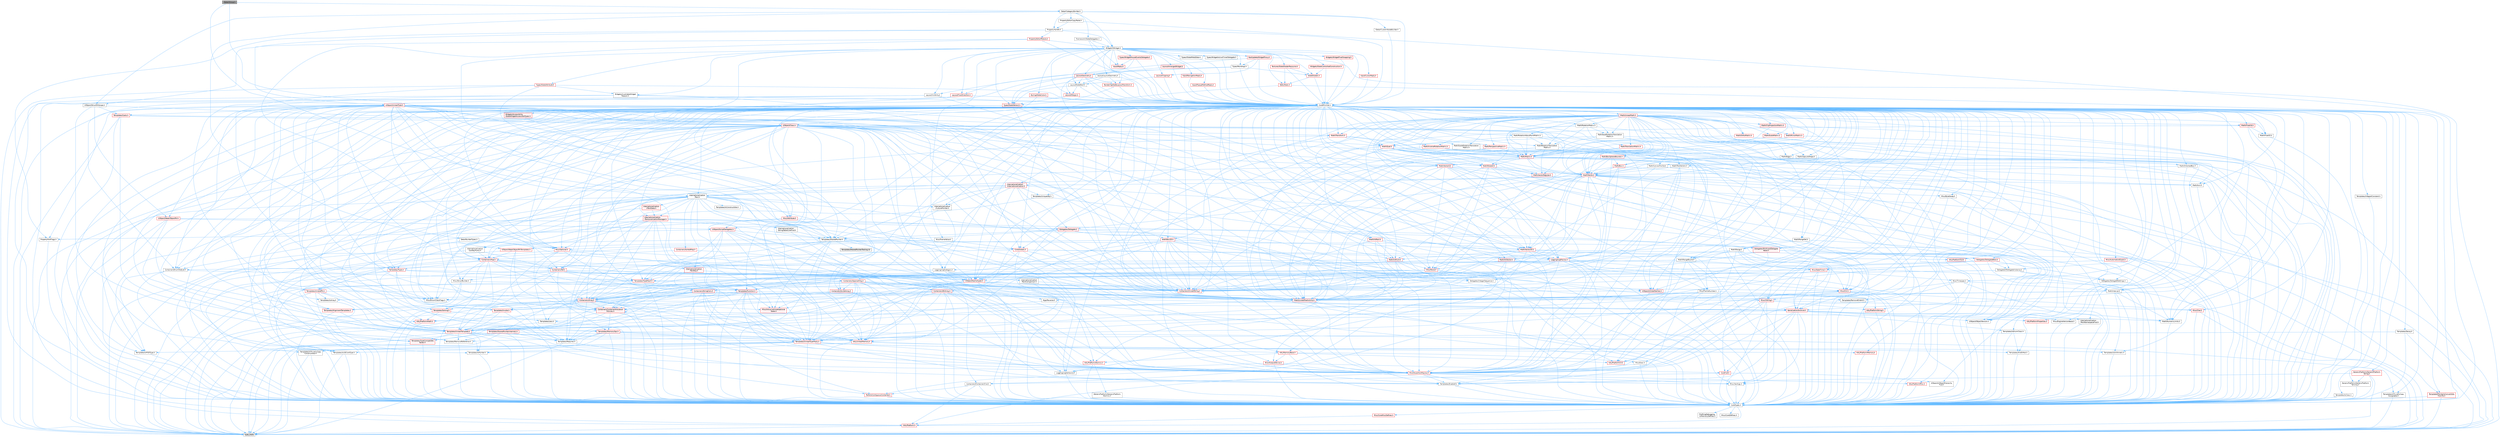 digraph "IDetailGroup.h"
{
 // INTERACTIVE_SVG=YES
 // LATEX_PDF_SIZE
  bgcolor="transparent";
  edge [fontname=Helvetica,fontsize=10,labelfontname=Helvetica,labelfontsize=10];
  node [fontname=Helvetica,fontsize=10,shape=box,height=0.2,width=0.4];
  Node1 [id="Node000001",label="IDetailGroup.h",height=0.2,width=0.4,color="gray40", fillcolor="grey60", style="filled", fontcolor="black",tooltip=" "];
  Node1 -> Node2 [id="edge1_Node000001_Node000002",color="steelblue1",style="solid",tooltip=" "];
  Node2 [id="Node000002",label="DetailCategoryBuilder.h",height=0.2,width=0.4,color="grey40", fillcolor="white", style="filled",URL="$d9/de8/DetailCategoryBuilder_8h.html",tooltip=" "];
  Node2 -> Node3 [id="edge2_Node000002_Node000003",color="steelblue1",style="solid",tooltip=" "];
  Node3 [id="Node000003",label="CoreMinimal.h",height=0.2,width=0.4,color="grey40", fillcolor="white", style="filled",URL="$d7/d67/CoreMinimal_8h.html",tooltip=" "];
  Node3 -> Node4 [id="edge3_Node000003_Node000004",color="steelblue1",style="solid",tooltip=" "];
  Node4 [id="Node000004",label="CoreTypes.h",height=0.2,width=0.4,color="grey40", fillcolor="white", style="filled",URL="$dc/dec/CoreTypes_8h.html",tooltip=" "];
  Node4 -> Node5 [id="edge4_Node000004_Node000005",color="steelblue1",style="solid",tooltip=" "];
  Node5 [id="Node000005",label="HAL/Platform.h",height=0.2,width=0.4,color="red", fillcolor="#FFF0F0", style="filled",URL="$d9/dd0/Platform_8h.html",tooltip=" "];
  Node5 -> Node8 [id="edge5_Node000005_Node000008",color="steelblue1",style="solid",tooltip=" "];
  Node8 [id="Node000008",label="type_traits",height=0.2,width=0.4,color="grey60", fillcolor="#E0E0E0", style="filled",tooltip=" "];
  Node4 -> Node15 [id="edge6_Node000004_Node000015",color="steelblue1",style="solid",tooltip=" "];
  Node15 [id="Node000015",label="ProfilingDebugging\l/UMemoryDefines.h",height=0.2,width=0.4,color="grey40", fillcolor="white", style="filled",URL="$d2/da2/UMemoryDefines_8h.html",tooltip=" "];
  Node4 -> Node16 [id="edge7_Node000004_Node000016",color="steelblue1",style="solid",tooltip=" "];
  Node16 [id="Node000016",label="Misc/CoreMiscDefines.h",height=0.2,width=0.4,color="red", fillcolor="#FFF0F0", style="filled",URL="$da/d38/CoreMiscDefines_8h.html",tooltip=" "];
  Node16 -> Node5 [id="edge8_Node000016_Node000005",color="steelblue1",style="solid",tooltip=" "];
  Node4 -> Node17 [id="edge9_Node000004_Node000017",color="steelblue1",style="solid",tooltip=" "];
  Node17 [id="Node000017",label="Misc/CoreDefines.h",height=0.2,width=0.4,color="grey40", fillcolor="white", style="filled",URL="$d3/dd2/CoreDefines_8h.html",tooltip=" "];
  Node3 -> Node18 [id="edge10_Node000003_Node000018",color="steelblue1",style="solid",tooltip=" "];
  Node18 [id="Node000018",label="CoreFwd.h",height=0.2,width=0.4,color="red", fillcolor="#FFF0F0", style="filled",URL="$d1/d1e/CoreFwd_8h.html",tooltip=" "];
  Node18 -> Node4 [id="edge11_Node000018_Node000004",color="steelblue1",style="solid",tooltip=" "];
  Node18 -> Node19 [id="edge12_Node000018_Node000019",color="steelblue1",style="solid",tooltip=" "];
  Node19 [id="Node000019",label="Containers/ContainersFwd.h",height=0.2,width=0.4,color="grey40", fillcolor="white", style="filled",URL="$d4/d0a/ContainersFwd_8h.html",tooltip=" "];
  Node19 -> Node5 [id="edge13_Node000019_Node000005",color="steelblue1",style="solid",tooltip=" "];
  Node19 -> Node4 [id="edge14_Node000019_Node000004",color="steelblue1",style="solid",tooltip=" "];
  Node19 -> Node20 [id="edge15_Node000019_Node000020",color="steelblue1",style="solid",tooltip=" "];
  Node20 [id="Node000020",label="Traits/IsContiguousContainer.h",height=0.2,width=0.4,color="red", fillcolor="#FFF0F0", style="filled",URL="$d5/d3c/IsContiguousContainer_8h.html",tooltip=" "];
  Node20 -> Node4 [id="edge16_Node000020_Node000004",color="steelblue1",style="solid",tooltip=" "];
  Node18 -> Node24 [id="edge17_Node000018_Node000024",color="steelblue1",style="solid",tooltip=" "];
  Node24 [id="Node000024",label="UObject/UObjectHierarchy\lFwd.h",height=0.2,width=0.4,color="grey40", fillcolor="white", style="filled",URL="$d3/d13/UObjectHierarchyFwd_8h.html",tooltip=" "];
  Node3 -> Node24 [id="edge18_Node000003_Node000024",color="steelblue1",style="solid",tooltip=" "];
  Node3 -> Node19 [id="edge19_Node000003_Node000019",color="steelblue1",style="solid",tooltip=" "];
  Node3 -> Node25 [id="edge20_Node000003_Node000025",color="steelblue1",style="solid",tooltip=" "];
  Node25 [id="Node000025",label="Misc/VarArgs.h",height=0.2,width=0.4,color="grey40", fillcolor="white", style="filled",URL="$d5/d6f/VarArgs_8h.html",tooltip=" "];
  Node25 -> Node4 [id="edge21_Node000025_Node000004",color="steelblue1",style="solid",tooltip=" "];
  Node3 -> Node26 [id="edge22_Node000003_Node000026",color="steelblue1",style="solid",tooltip=" "];
  Node26 [id="Node000026",label="Logging/LogVerbosity.h",height=0.2,width=0.4,color="grey40", fillcolor="white", style="filled",URL="$d2/d8f/LogVerbosity_8h.html",tooltip=" "];
  Node26 -> Node4 [id="edge23_Node000026_Node000004",color="steelblue1",style="solid",tooltip=" "];
  Node3 -> Node27 [id="edge24_Node000003_Node000027",color="steelblue1",style="solid",tooltip=" "];
  Node27 [id="Node000027",label="Misc/OutputDevice.h",height=0.2,width=0.4,color="red", fillcolor="#FFF0F0", style="filled",URL="$d7/d32/OutputDevice_8h.html",tooltip=" "];
  Node27 -> Node18 [id="edge25_Node000027_Node000018",color="steelblue1",style="solid",tooltip=" "];
  Node27 -> Node4 [id="edge26_Node000027_Node000004",color="steelblue1",style="solid",tooltip=" "];
  Node27 -> Node26 [id="edge27_Node000027_Node000026",color="steelblue1",style="solid",tooltip=" "];
  Node27 -> Node25 [id="edge28_Node000027_Node000025",color="steelblue1",style="solid",tooltip=" "];
  Node3 -> Node33 [id="edge29_Node000003_Node000033",color="steelblue1",style="solid",tooltip=" "];
  Node33 [id="Node000033",label="HAL/PlatformCrt.h",height=0.2,width=0.4,color="red", fillcolor="#FFF0F0", style="filled",URL="$d8/d75/PlatformCrt_8h.html",tooltip=" "];
  Node3 -> Node43 [id="edge30_Node000003_Node000043",color="steelblue1",style="solid",tooltip=" "];
  Node43 [id="Node000043",label="HAL/PlatformMisc.h",height=0.2,width=0.4,color="red", fillcolor="#FFF0F0", style="filled",URL="$d0/df5/PlatformMisc_8h.html",tooltip=" "];
  Node43 -> Node4 [id="edge31_Node000043_Node000004",color="steelblue1",style="solid",tooltip=" "];
  Node3 -> Node62 [id="edge32_Node000003_Node000062",color="steelblue1",style="solid",tooltip=" "];
  Node62 [id="Node000062",label="Misc/AssertionMacros.h",height=0.2,width=0.4,color="red", fillcolor="#FFF0F0", style="filled",URL="$d0/dfa/AssertionMacros_8h.html",tooltip=" "];
  Node62 -> Node4 [id="edge33_Node000062_Node000004",color="steelblue1",style="solid",tooltip=" "];
  Node62 -> Node5 [id="edge34_Node000062_Node000005",color="steelblue1",style="solid",tooltip=" "];
  Node62 -> Node43 [id="edge35_Node000062_Node000043",color="steelblue1",style="solid",tooltip=" "];
  Node62 -> Node63 [id="edge36_Node000062_Node000063",color="steelblue1",style="solid",tooltip=" "];
  Node63 [id="Node000063",label="Templates/EnableIf.h",height=0.2,width=0.4,color="grey40", fillcolor="white", style="filled",URL="$d7/d60/EnableIf_8h.html",tooltip=" "];
  Node63 -> Node4 [id="edge37_Node000063_Node000004",color="steelblue1",style="solid",tooltip=" "];
  Node62 -> Node25 [id="edge38_Node000062_Node000025",color="steelblue1",style="solid",tooltip=" "];
  Node3 -> Node71 [id="edge39_Node000003_Node000071",color="steelblue1",style="solid",tooltip=" "];
  Node71 [id="Node000071",label="Templates/IsPointer.h",height=0.2,width=0.4,color="grey40", fillcolor="white", style="filled",URL="$d7/d05/IsPointer_8h.html",tooltip=" "];
  Node71 -> Node4 [id="edge40_Node000071_Node000004",color="steelblue1",style="solid",tooltip=" "];
  Node3 -> Node72 [id="edge41_Node000003_Node000072",color="steelblue1",style="solid",tooltip=" "];
  Node72 [id="Node000072",label="HAL/PlatformMemory.h",height=0.2,width=0.4,color="red", fillcolor="#FFF0F0", style="filled",URL="$de/d68/PlatformMemory_8h.html",tooltip=" "];
  Node72 -> Node4 [id="edge42_Node000072_Node000004",color="steelblue1",style="solid",tooltip=" "];
  Node3 -> Node55 [id="edge43_Node000003_Node000055",color="steelblue1",style="solid",tooltip=" "];
  Node55 [id="Node000055",label="HAL/PlatformAtomics.h",height=0.2,width=0.4,color="red", fillcolor="#FFF0F0", style="filled",URL="$d3/d36/PlatformAtomics_8h.html",tooltip=" "];
  Node55 -> Node4 [id="edge44_Node000055_Node000004",color="steelblue1",style="solid",tooltip=" "];
  Node55 -> Node56 [id="edge45_Node000055_Node000056",color="steelblue1",style="solid",tooltip=" "];
  Node56 [id="Node000056",label="GenericPlatform/GenericPlatform\lAtomics.h",height=0.2,width=0.4,color="grey40", fillcolor="white", style="filled",URL="$da/d72/GenericPlatformAtomics_8h.html",tooltip=" "];
  Node56 -> Node4 [id="edge46_Node000056_Node000004",color="steelblue1",style="solid",tooltip=" "];
  Node3 -> Node77 [id="edge47_Node000003_Node000077",color="steelblue1",style="solid",tooltip=" "];
  Node77 [id="Node000077",label="Misc/Exec.h",height=0.2,width=0.4,color="grey40", fillcolor="white", style="filled",URL="$de/ddb/Exec_8h.html",tooltip=" "];
  Node77 -> Node4 [id="edge48_Node000077_Node000004",color="steelblue1",style="solid",tooltip=" "];
  Node77 -> Node62 [id="edge49_Node000077_Node000062",color="steelblue1",style="solid",tooltip=" "];
  Node3 -> Node78 [id="edge50_Node000003_Node000078",color="steelblue1",style="solid",tooltip=" "];
  Node78 [id="Node000078",label="HAL/MemoryBase.h",height=0.2,width=0.4,color="red", fillcolor="#FFF0F0", style="filled",URL="$d6/d9f/MemoryBase_8h.html",tooltip=" "];
  Node78 -> Node4 [id="edge51_Node000078_Node000004",color="steelblue1",style="solid",tooltip=" "];
  Node78 -> Node55 [id="edge52_Node000078_Node000055",color="steelblue1",style="solid",tooltip=" "];
  Node78 -> Node33 [id="edge53_Node000078_Node000033",color="steelblue1",style="solid",tooltip=" "];
  Node78 -> Node77 [id="edge54_Node000078_Node000077",color="steelblue1",style="solid",tooltip=" "];
  Node78 -> Node27 [id="edge55_Node000078_Node000027",color="steelblue1",style="solid",tooltip=" "];
  Node3 -> Node88 [id="edge56_Node000003_Node000088",color="steelblue1",style="solid",tooltip=" "];
  Node88 [id="Node000088",label="HAL/UnrealMemory.h",height=0.2,width=0.4,color="red", fillcolor="#FFF0F0", style="filled",URL="$d9/d96/UnrealMemory_8h.html",tooltip=" "];
  Node88 -> Node4 [id="edge57_Node000088_Node000004",color="steelblue1",style="solid",tooltip=" "];
  Node88 -> Node78 [id="edge58_Node000088_Node000078",color="steelblue1",style="solid",tooltip=" "];
  Node88 -> Node72 [id="edge59_Node000088_Node000072",color="steelblue1",style="solid",tooltip=" "];
  Node88 -> Node71 [id="edge60_Node000088_Node000071",color="steelblue1",style="solid",tooltip=" "];
  Node3 -> Node90 [id="edge61_Node000003_Node000090",color="steelblue1",style="solid",tooltip=" "];
  Node90 [id="Node000090",label="Templates/IsArithmetic.h",height=0.2,width=0.4,color="grey40", fillcolor="white", style="filled",URL="$d2/d5d/IsArithmetic_8h.html",tooltip=" "];
  Node90 -> Node4 [id="edge62_Node000090_Node000004",color="steelblue1",style="solid",tooltip=" "];
  Node3 -> Node84 [id="edge63_Node000003_Node000084",color="steelblue1",style="solid",tooltip=" "];
  Node84 [id="Node000084",label="Templates/AndOrNot.h",height=0.2,width=0.4,color="grey40", fillcolor="white", style="filled",URL="$db/d0a/AndOrNot_8h.html",tooltip=" "];
  Node84 -> Node4 [id="edge64_Node000084_Node000004",color="steelblue1",style="solid",tooltip=" "];
  Node3 -> Node91 [id="edge65_Node000003_Node000091",color="steelblue1",style="solid",tooltip=" "];
  Node91 [id="Node000091",label="Templates/IsPODType.h",height=0.2,width=0.4,color="grey40", fillcolor="white", style="filled",URL="$d7/db1/IsPODType_8h.html",tooltip=" "];
  Node91 -> Node4 [id="edge66_Node000091_Node000004",color="steelblue1",style="solid",tooltip=" "];
  Node3 -> Node92 [id="edge67_Node000003_Node000092",color="steelblue1",style="solid",tooltip=" "];
  Node92 [id="Node000092",label="Templates/IsUECoreType.h",height=0.2,width=0.4,color="grey40", fillcolor="white", style="filled",URL="$d1/db8/IsUECoreType_8h.html",tooltip=" "];
  Node92 -> Node4 [id="edge68_Node000092_Node000004",color="steelblue1",style="solid",tooltip=" "];
  Node92 -> Node8 [id="edge69_Node000092_Node000008",color="steelblue1",style="solid",tooltip=" "];
  Node3 -> Node85 [id="edge70_Node000003_Node000085",color="steelblue1",style="solid",tooltip=" "];
  Node85 [id="Node000085",label="Templates/IsTriviallyCopy\lConstructible.h",height=0.2,width=0.4,color="grey40", fillcolor="white", style="filled",URL="$d3/d78/IsTriviallyCopyConstructible_8h.html",tooltip=" "];
  Node85 -> Node4 [id="edge71_Node000085_Node000004",color="steelblue1",style="solid",tooltip=" "];
  Node85 -> Node8 [id="edge72_Node000085_Node000008",color="steelblue1",style="solid",tooltip=" "];
  Node3 -> Node93 [id="edge73_Node000003_Node000093",color="steelblue1",style="solid",tooltip=" "];
  Node93 [id="Node000093",label="Templates/UnrealTypeTraits.h",height=0.2,width=0.4,color="red", fillcolor="#FFF0F0", style="filled",URL="$d2/d2d/UnrealTypeTraits_8h.html",tooltip=" "];
  Node93 -> Node4 [id="edge74_Node000093_Node000004",color="steelblue1",style="solid",tooltip=" "];
  Node93 -> Node71 [id="edge75_Node000093_Node000071",color="steelblue1",style="solid",tooltip=" "];
  Node93 -> Node62 [id="edge76_Node000093_Node000062",color="steelblue1",style="solid",tooltip=" "];
  Node93 -> Node84 [id="edge77_Node000093_Node000084",color="steelblue1",style="solid",tooltip=" "];
  Node93 -> Node63 [id="edge78_Node000093_Node000063",color="steelblue1",style="solid",tooltip=" "];
  Node93 -> Node90 [id="edge79_Node000093_Node000090",color="steelblue1",style="solid",tooltip=" "];
  Node93 -> Node91 [id="edge80_Node000093_Node000091",color="steelblue1",style="solid",tooltip=" "];
  Node93 -> Node92 [id="edge81_Node000093_Node000092",color="steelblue1",style="solid",tooltip=" "];
  Node93 -> Node85 [id="edge82_Node000093_Node000085",color="steelblue1",style="solid",tooltip=" "];
  Node3 -> Node63 [id="edge83_Node000003_Node000063",color="steelblue1",style="solid",tooltip=" "];
  Node3 -> Node95 [id="edge84_Node000003_Node000095",color="steelblue1",style="solid",tooltip=" "];
  Node95 [id="Node000095",label="Templates/RemoveReference.h",height=0.2,width=0.4,color="grey40", fillcolor="white", style="filled",URL="$da/dbe/RemoveReference_8h.html",tooltip=" "];
  Node95 -> Node4 [id="edge85_Node000095_Node000004",color="steelblue1",style="solid",tooltip=" "];
  Node3 -> Node96 [id="edge86_Node000003_Node000096",color="steelblue1",style="solid",tooltip=" "];
  Node96 [id="Node000096",label="Templates/IntegralConstant.h",height=0.2,width=0.4,color="grey40", fillcolor="white", style="filled",URL="$db/d1b/IntegralConstant_8h.html",tooltip=" "];
  Node96 -> Node4 [id="edge87_Node000096_Node000004",color="steelblue1",style="solid",tooltip=" "];
  Node3 -> Node97 [id="edge88_Node000003_Node000097",color="steelblue1",style="solid",tooltip=" "];
  Node97 [id="Node000097",label="Templates/IsClass.h",height=0.2,width=0.4,color="grey40", fillcolor="white", style="filled",URL="$db/dcb/IsClass_8h.html",tooltip=" "];
  Node97 -> Node4 [id="edge89_Node000097_Node000004",color="steelblue1",style="solid",tooltip=" "];
  Node3 -> Node98 [id="edge90_Node000003_Node000098",color="steelblue1",style="solid",tooltip=" "];
  Node98 [id="Node000098",label="Templates/TypeCompatible\lBytes.h",height=0.2,width=0.4,color="red", fillcolor="#FFF0F0", style="filled",URL="$df/d0a/TypeCompatibleBytes_8h.html",tooltip=" "];
  Node98 -> Node4 [id="edge91_Node000098_Node000004",color="steelblue1",style="solid",tooltip=" "];
  Node98 -> Node8 [id="edge92_Node000098_Node000008",color="steelblue1",style="solid",tooltip=" "];
  Node3 -> Node20 [id="edge93_Node000003_Node000020",color="steelblue1",style="solid",tooltip=" "];
  Node3 -> Node99 [id="edge94_Node000003_Node000099",color="steelblue1",style="solid",tooltip=" "];
  Node99 [id="Node000099",label="Templates/UnrealTemplate.h",height=0.2,width=0.4,color="red", fillcolor="#FFF0F0", style="filled",URL="$d4/d24/UnrealTemplate_8h.html",tooltip=" "];
  Node99 -> Node4 [id="edge95_Node000099_Node000004",color="steelblue1",style="solid",tooltip=" "];
  Node99 -> Node71 [id="edge96_Node000099_Node000071",color="steelblue1",style="solid",tooltip=" "];
  Node99 -> Node88 [id="edge97_Node000099_Node000088",color="steelblue1",style="solid",tooltip=" "];
  Node99 -> Node93 [id="edge98_Node000099_Node000093",color="steelblue1",style="solid",tooltip=" "];
  Node99 -> Node95 [id="edge99_Node000099_Node000095",color="steelblue1",style="solid",tooltip=" "];
  Node99 -> Node65 [id="edge100_Node000099_Node000065",color="steelblue1",style="solid",tooltip=" "];
  Node65 [id="Node000065",label="Templates/Requires.h",height=0.2,width=0.4,color="grey40", fillcolor="white", style="filled",URL="$dc/d96/Requires_8h.html",tooltip=" "];
  Node65 -> Node63 [id="edge101_Node000065_Node000063",color="steelblue1",style="solid",tooltip=" "];
  Node65 -> Node8 [id="edge102_Node000065_Node000008",color="steelblue1",style="solid",tooltip=" "];
  Node99 -> Node98 [id="edge103_Node000099_Node000098",color="steelblue1",style="solid",tooltip=" "];
  Node99 -> Node20 [id="edge104_Node000099_Node000020",color="steelblue1",style="solid",tooltip=" "];
  Node99 -> Node8 [id="edge105_Node000099_Node000008",color="steelblue1",style="solid",tooltip=" "];
  Node3 -> Node48 [id="edge106_Node000003_Node000048",color="steelblue1",style="solid",tooltip=" "];
  Node48 [id="Node000048",label="Math/NumericLimits.h",height=0.2,width=0.4,color="grey40", fillcolor="white", style="filled",URL="$df/d1b/NumericLimits_8h.html",tooltip=" "];
  Node48 -> Node4 [id="edge107_Node000048_Node000004",color="steelblue1",style="solid",tooltip=" "];
  Node3 -> Node103 [id="edge108_Node000003_Node000103",color="steelblue1",style="solid",tooltip=" "];
  Node103 [id="Node000103",label="HAL/PlatformMath.h",height=0.2,width=0.4,color="red", fillcolor="#FFF0F0", style="filled",URL="$dc/d53/PlatformMath_8h.html",tooltip=" "];
  Node103 -> Node4 [id="edge109_Node000103_Node000004",color="steelblue1",style="solid",tooltip=" "];
  Node3 -> Node86 [id="edge110_Node000003_Node000086",color="steelblue1",style="solid",tooltip=" "];
  Node86 [id="Node000086",label="Templates/IsTriviallyCopy\lAssignable.h",height=0.2,width=0.4,color="grey40", fillcolor="white", style="filled",URL="$d2/df2/IsTriviallyCopyAssignable_8h.html",tooltip=" "];
  Node86 -> Node4 [id="edge111_Node000086_Node000004",color="steelblue1",style="solid",tooltip=" "];
  Node86 -> Node8 [id="edge112_Node000086_Node000008",color="steelblue1",style="solid",tooltip=" "];
  Node3 -> Node111 [id="edge113_Node000003_Node000111",color="steelblue1",style="solid",tooltip=" "];
  Node111 [id="Node000111",label="Templates/MemoryOps.h",height=0.2,width=0.4,color="red", fillcolor="#FFF0F0", style="filled",URL="$db/dea/MemoryOps_8h.html",tooltip=" "];
  Node111 -> Node4 [id="edge114_Node000111_Node000004",color="steelblue1",style="solid",tooltip=" "];
  Node111 -> Node88 [id="edge115_Node000111_Node000088",color="steelblue1",style="solid",tooltip=" "];
  Node111 -> Node86 [id="edge116_Node000111_Node000086",color="steelblue1",style="solid",tooltip=" "];
  Node111 -> Node85 [id="edge117_Node000111_Node000085",color="steelblue1",style="solid",tooltip=" "];
  Node111 -> Node65 [id="edge118_Node000111_Node000065",color="steelblue1",style="solid",tooltip=" "];
  Node111 -> Node93 [id="edge119_Node000111_Node000093",color="steelblue1",style="solid",tooltip=" "];
  Node111 -> Node8 [id="edge120_Node000111_Node000008",color="steelblue1",style="solid",tooltip=" "];
  Node3 -> Node112 [id="edge121_Node000003_Node000112",color="steelblue1",style="solid",tooltip=" "];
  Node112 [id="Node000112",label="Containers/ContainerAllocation\lPolicies.h",height=0.2,width=0.4,color="red", fillcolor="#FFF0F0", style="filled",URL="$d7/dff/ContainerAllocationPolicies_8h.html",tooltip=" "];
  Node112 -> Node4 [id="edge122_Node000112_Node000004",color="steelblue1",style="solid",tooltip=" "];
  Node112 -> Node112 [id="edge123_Node000112_Node000112",color="steelblue1",style="solid",tooltip=" "];
  Node112 -> Node103 [id="edge124_Node000112_Node000103",color="steelblue1",style="solid",tooltip=" "];
  Node112 -> Node88 [id="edge125_Node000112_Node000088",color="steelblue1",style="solid",tooltip=" "];
  Node112 -> Node48 [id="edge126_Node000112_Node000048",color="steelblue1",style="solid",tooltip=" "];
  Node112 -> Node62 [id="edge127_Node000112_Node000062",color="steelblue1",style="solid",tooltip=" "];
  Node112 -> Node111 [id="edge128_Node000112_Node000111",color="steelblue1",style="solid",tooltip=" "];
  Node112 -> Node98 [id="edge129_Node000112_Node000098",color="steelblue1",style="solid",tooltip=" "];
  Node112 -> Node8 [id="edge130_Node000112_Node000008",color="steelblue1",style="solid",tooltip=" "];
  Node3 -> Node115 [id="edge131_Node000003_Node000115",color="steelblue1",style="solid",tooltip=" "];
  Node115 [id="Node000115",label="Templates/IsEnumClass.h",height=0.2,width=0.4,color="grey40", fillcolor="white", style="filled",URL="$d7/d15/IsEnumClass_8h.html",tooltip=" "];
  Node115 -> Node4 [id="edge132_Node000115_Node000004",color="steelblue1",style="solid",tooltip=" "];
  Node115 -> Node84 [id="edge133_Node000115_Node000084",color="steelblue1",style="solid",tooltip=" "];
  Node3 -> Node116 [id="edge134_Node000003_Node000116",color="steelblue1",style="solid",tooltip=" "];
  Node116 [id="Node000116",label="HAL/PlatformProperties.h",height=0.2,width=0.4,color="red", fillcolor="#FFF0F0", style="filled",URL="$d9/db0/PlatformProperties_8h.html",tooltip=" "];
  Node116 -> Node4 [id="edge135_Node000116_Node000004",color="steelblue1",style="solid",tooltip=" "];
  Node3 -> Node119 [id="edge136_Node000003_Node000119",color="steelblue1",style="solid",tooltip=" "];
  Node119 [id="Node000119",label="Misc/EngineVersionBase.h",height=0.2,width=0.4,color="grey40", fillcolor="white", style="filled",URL="$d5/d2b/EngineVersionBase_8h.html",tooltip=" "];
  Node119 -> Node4 [id="edge137_Node000119_Node000004",color="steelblue1",style="solid",tooltip=" "];
  Node3 -> Node120 [id="edge138_Node000003_Node000120",color="steelblue1",style="solid",tooltip=" "];
  Node120 [id="Node000120",label="Internationalization\l/TextNamespaceFwd.h",height=0.2,width=0.4,color="grey40", fillcolor="white", style="filled",URL="$d8/d97/TextNamespaceFwd_8h.html",tooltip=" "];
  Node120 -> Node4 [id="edge139_Node000120_Node000004",color="steelblue1",style="solid",tooltip=" "];
  Node3 -> Node121 [id="edge140_Node000003_Node000121",color="steelblue1",style="solid",tooltip=" "];
  Node121 [id="Node000121",label="Serialization/Archive.h",height=0.2,width=0.4,color="red", fillcolor="#FFF0F0", style="filled",URL="$d7/d3b/Archive_8h.html",tooltip=" "];
  Node121 -> Node18 [id="edge141_Node000121_Node000018",color="steelblue1",style="solid",tooltip=" "];
  Node121 -> Node4 [id="edge142_Node000121_Node000004",color="steelblue1",style="solid",tooltip=" "];
  Node121 -> Node116 [id="edge143_Node000121_Node000116",color="steelblue1",style="solid",tooltip=" "];
  Node121 -> Node120 [id="edge144_Node000121_Node000120",color="steelblue1",style="solid",tooltip=" "];
  Node121 -> Node62 [id="edge145_Node000121_Node000062",color="steelblue1",style="solid",tooltip=" "];
  Node121 -> Node119 [id="edge146_Node000121_Node000119",color="steelblue1",style="solid",tooltip=" "];
  Node121 -> Node25 [id="edge147_Node000121_Node000025",color="steelblue1",style="solid",tooltip=" "];
  Node121 -> Node63 [id="edge148_Node000121_Node000063",color="steelblue1",style="solid",tooltip=" "];
  Node121 -> Node115 [id="edge149_Node000121_Node000115",color="steelblue1",style="solid",tooltip=" "];
  Node121 -> Node99 [id="edge150_Node000121_Node000099",color="steelblue1",style="solid",tooltip=" "];
  Node121 -> Node124 [id="edge151_Node000121_Node000124",color="steelblue1",style="solid",tooltip=" "];
  Node124 [id="Node000124",label="UObject/ObjectVersion.h",height=0.2,width=0.4,color="grey40", fillcolor="white", style="filled",URL="$da/d63/ObjectVersion_8h.html",tooltip=" "];
  Node124 -> Node4 [id="edge152_Node000124_Node000004",color="steelblue1",style="solid",tooltip=" "];
  Node3 -> Node125 [id="edge153_Node000003_Node000125",color="steelblue1",style="solid",tooltip=" "];
  Node125 [id="Node000125",label="Templates/Less.h",height=0.2,width=0.4,color="grey40", fillcolor="white", style="filled",URL="$de/dc8/Less_8h.html",tooltip=" "];
  Node125 -> Node4 [id="edge154_Node000125_Node000004",color="steelblue1",style="solid",tooltip=" "];
  Node125 -> Node99 [id="edge155_Node000125_Node000099",color="steelblue1",style="solid",tooltip=" "];
  Node3 -> Node126 [id="edge156_Node000003_Node000126",color="steelblue1",style="solid",tooltip=" "];
  Node126 [id="Node000126",label="Templates/Sorting.h",height=0.2,width=0.4,color="red", fillcolor="#FFF0F0", style="filled",URL="$d3/d9e/Sorting_8h.html",tooltip=" "];
  Node126 -> Node4 [id="edge157_Node000126_Node000004",color="steelblue1",style="solid",tooltip=" "];
  Node126 -> Node103 [id="edge158_Node000126_Node000103",color="steelblue1",style="solid",tooltip=" "];
  Node126 -> Node125 [id="edge159_Node000126_Node000125",color="steelblue1",style="solid",tooltip=" "];
  Node3 -> Node137 [id="edge160_Node000003_Node000137",color="steelblue1",style="solid",tooltip=" "];
  Node137 [id="Node000137",label="Misc/Char.h",height=0.2,width=0.4,color="red", fillcolor="#FFF0F0", style="filled",URL="$d0/d58/Char_8h.html",tooltip=" "];
  Node137 -> Node4 [id="edge161_Node000137_Node000004",color="steelblue1",style="solid",tooltip=" "];
  Node137 -> Node8 [id="edge162_Node000137_Node000008",color="steelblue1",style="solid",tooltip=" "];
  Node3 -> Node140 [id="edge163_Node000003_Node000140",color="steelblue1",style="solid",tooltip=" "];
  Node140 [id="Node000140",label="GenericPlatform/GenericPlatform\lStricmp.h",height=0.2,width=0.4,color="grey40", fillcolor="white", style="filled",URL="$d2/d86/GenericPlatformStricmp_8h.html",tooltip=" "];
  Node140 -> Node4 [id="edge164_Node000140_Node000004",color="steelblue1",style="solid",tooltip=" "];
  Node3 -> Node141 [id="edge165_Node000003_Node000141",color="steelblue1",style="solid",tooltip=" "];
  Node141 [id="Node000141",label="GenericPlatform/GenericPlatform\lString.h",height=0.2,width=0.4,color="red", fillcolor="#FFF0F0", style="filled",URL="$dd/d20/GenericPlatformString_8h.html",tooltip=" "];
  Node141 -> Node4 [id="edge166_Node000141_Node000004",color="steelblue1",style="solid",tooltip=" "];
  Node141 -> Node140 [id="edge167_Node000141_Node000140",color="steelblue1",style="solid",tooltip=" "];
  Node141 -> Node63 [id="edge168_Node000141_Node000063",color="steelblue1",style="solid",tooltip=" "];
  Node141 -> Node8 [id="edge169_Node000141_Node000008",color="steelblue1",style="solid",tooltip=" "];
  Node3 -> Node74 [id="edge170_Node000003_Node000074",color="steelblue1",style="solid",tooltip=" "];
  Node74 [id="Node000074",label="HAL/PlatformString.h",height=0.2,width=0.4,color="red", fillcolor="#FFF0F0", style="filled",URL="$db/db5/PlatformString_8h.html",tooltip=" "];
  Node74 -> Node4 [id="edge171_Node000074_Node000004",color="steelblue1",style="solid",tooltip=" "];
  Node3 -> Node144 [id="edge172_Node000003_Node000144",color="steelblue1",style="solid",tooltip=" "];
  Node144 [id="Node000144",label="Misc/CString.h",height=0.2,width=0.4,color="red", fillcolor="#FFF0F0", style="filled",URL="$d2/d49/CString_8h.html",tooltip=" "];
  Node144 -> Node4 [id="edge173_Node000144_Node000004",color="steelblue1",style="solid",tooltip=" "];
  Node144 -> Node33 [id="edge174_Node000144_Node000033",color="steelblue1",style="solid",tooltip=" "];
  Node144 -> Node74 [id="edge175_Node000144_Node000074",color="steelblue1",style="solid",tooltip=" "];
  Node144 -> Node62 [id="edge176_Node000144_Node000062",color="steelblue1",style="solid",tooltip=" "];
  Node144 -> Node137 [id="edge177_Node000144_Node000137",color="steelblue1",style="solid",tooltip=" "];
  Node144 -> Node25 [id="edge178_Node000144_Node000025",color="steelblue1",style="solid",tooltip=" "];
  Node3 -> Node145 [id="edge179_Node000003_Node000145",color="steelblue1",style="solid",tooltip=" "];
  Node145 [id="Node000145",label="Misc/Crc.h",height=0.2,width=0.4,color="red", fillcolor="#FFF0F0", style="filled",URL="$d4/dd2/Crc_8h.html",tooltip=" "];
  Node145 -> Node4 [id="edge180_Node000145_Node000004",color="steelblue1",style="solid",tooltip=" "];
  Node145 -> Node74 [id="edge181_Node000145_Node000074",color="steelblue1",style="solid",tooltip=" "];
  Node145 -> Node62 [id="edge182_Node000145_Node000062",color="steelblue1",style="solid",tooltip=" "];
  Node145 -> Node144 [id="edge183_Node000145_Node000144",color="steelblue1",style="solid",tooltip=" "];
  Node145 -> Node137 [id="edge184_Node000145_Node000137",color="steelblue1",style="solid",tooltip=" "];
  Node145 -> Node93 [id="edge185_Node000145_Node000093",color="steelblue1",style="solid",tooltip=" "];
  Node3 -> Node136 [id="edge186_Node000003_Node000136",color="steelblue1",style="solid",tooltip=" "];
  Node136 [id="Node000136",label="Math/UnrealMathUtility.h",height=0.2,width=0.4,color="red", fillcolor="#FFF0F0", style="filled",URL="$db/db8/UnrealMathUtility_8h.html",tooltip=" "];
  Node136 -> Node4 [id="edge187_Node000136_Node000004",color="steelblue1",style="solid",tooltip=" "];
  Node136 -> Node62 [id="edge188_Node000136_Node000062",color="steelblue1",style="solid",tooltip=" "];
  Node136 -> Node103 [id="edge189_Node000136_Node000103",color="steelblue1",style="solid",tooltip=" "];
  Node136 -> Node65 [id="edge190_Node000136_Node000065",color="steelblue1",style="solid",tooltip=" "];
  Node3 -> Node146 [id="edge191_Node000003_Node000146",color="steelblue1",style="solid",tooltip=" "];
  Node146 [id="Node000146",label="Containers/UnrealString.h",height=0.2,width=0.4,color="red", fillcolor="#FFF0F0", style="filled",URL="$d5/dba/UnrealString_8h.html",tooltip=" "];
  Node3 -> Node150 [id="edge192_Node000003_Node000150",color="steelblue1",style="solid",tooltip=" "];
  Node150 [id="Node000150",label="Containers/Array.h",height=0.2,width=0.4,color="red", fillcolor="#FFF0F0", style="filled",URL="$df/dd0/Array_8h.html",tooltip=" "];
  Node150 -> Node4 [id="edge193_Node000150_Node000004",color="steelblue1",style="solid",tooltip=" "];
  Node150 -> Node62 [id="edge194_Node000150_Node000062",color="steelblue1",style="solid",tooltip=" "];
  Node150 -> Node151 [id="edge195_Node000150_Node000151",color="steelblue1",style="solid",tooltip=" "];
  Node151 [id="Node000151",label="Misc/IntrusiveUnsetOptional\lState.h",height=0.2,width=0.4,color="red", fillcolor="#FFF0F0", style="filled",URL="$d2/d0a/IntrusiveUnsetOptionalState_8h.html",tooltip=" "];
  Node150 -> Node88 [id="edge196_Node000150_Node000088",color="steelblue1",style="solid",tooltip=" "];
  Node150 -> Node93 [id="edge197_Node000150_Node000093",color="steelblue1",style="solid",tooltip=" "];
  Node150 -> Node99 [id="edge198_Node000150_Node000099",color="steelblue1",style="solid",tooltip=" "];
  Node150 -> Node112 [id="edge199_Node000150_Node000112",color="steelblue1",style="solid",tooltip=" "];
  Node150 -> Node121 [id="edge200_Node000150_Node000121",color="steelblue1",style="solid",tooltip=" "];
  Node150 -> Node129 [id="edge201_Node000150_Node000129",color="steelblue1",style="solid",tooltip=" "];
  Node129 [id="Node000129",label="Templates/Invoke.h",height=0.2,width=0.4,color="red", fillcolor="#FFF0F0", style="filled",URL="$d7/deb/Invoke_8h.html",tooltip=" "];
  Node129 -> Node4 [id="edge202_Node000129_Node000004",color="steelblue1",style="solid",tooltip=" "];
  Node129 -> Node99 [id="edge203_Node000129_Node000099",color="steelblue1",style="solid",tooltip=" "];
  Node129 -> Node8 [id="edge204_Node000129_Node000008",color="steelblue1",style="solid",tooltip=" "];
  Node150 -> Node125 [id="edge205_Node000150_Node000125",color="steelblue1",style="solid",tooltip=" "];
  Node150 -> Node65 [id="edge206_Node000150_Node000065",color="steelblue1",style="solid",tooltip=" "];
  Node150 -> Node126 [id="edge207_Node000150_Node000126",color="steelblue1",style="solid",tooltip=" "];
  Node150 -> Node173 [id="edge208_Node000150_Node000173",color="steelblue1",style="solid",tooltip=" "];
  Node173 [id="Node000173",label="Templates/AlignmentTemplates.h",height=0.2,width=0.4,color="red", fillcolor="#FFF0F0", style="filled",URL="$dd/d32/AlignmentTemplates_8h.html",tooltip=" "];
  Node173 -> Node4 [id="edge209_Node000173_Node000004",color="steelblue1",style="solid",tooltip=" "];
  Node173 -> Node71 [id="edge210_Node000173_Node000071",color="steelblue1",style="solid",tooltip=" "];
  Node150 -> Node8 [id="edge211_Node000150_Node000008",color="steelblue1",style="solid",tooltip=" "];
  Node3 -> Node174 [id="edge212_Node000003_Node000174",color="steelblue1",style="solid",tooltip=" "];
  Node174 [id="Node000174",label="Misc/FrameNumber.h",height=0.2,width=0.4,color="grey40", fillcolor="white", style="filled",URL="$dd/dbd/FrameNumber_8h.html",tooltip=" "];
  Node174 -> Node4 [id="edge213_Node000174_Node000004",color="steelblue1",style="solid",tooltip=" "];
  Node174 -> Node48 [id="edge214_Node000174_Node000048",color="steelblue1",style="solid",tooltip=" "];
  Node174 -> Node136 [id="edge215_Node000174_Node000136",color="steelblue1",style="solid",tooltip=" "];
  Node174 -> Node63 [id="edge216_Node000174_Node000063",color="steelblue1",style="solid",tooltip=" "];
  Node174 -> Node93 [id="edge217_Node000174_Node000093",color="steelblue1",style="solid",tooltip=" "];
  Node3 -> Node175 [id="edge218_Node000003_Node000175",color="steelblue1",style="solid",tooltip=" "];
  Node175 [id="Node000175",label="Misc/Timespan.h",height=0.2,width=0.4,color="grey40", fillcolor="white", style="filled",URL="$da/dd9/Timespan_8h.html",tooltip=" "];
  Node175 -> Node4 [id="edge219_Node000175_Node000004",color="steelblue1",style="solid",tooltip=" "];
  Node175 -> Node176 [id="edge220_Node000175_Node000176",color="steelblue1",style="solid",tooltip=" "];
  Node176 [id="Node000176",label="Math/Interval.h",height=0.2,width=0.4,color="grey40", fillcolor="white", style="filled",URL="$d1/d55/Interval_8h.html",tooltip=" "];
  Node176 -> Node4 [id="edge221_Node000176_Node000004",color="steelblue1",style="solid",tooltip=" "];
  Node176 -> Node90 [id="edge222_Node000176_Node000090",color="steelblue1",style="solid",tooltip=" "];
  Node176 -> Node93 [id="edge223_Node000176_Node000093",color="steelblue1",style="solid",tooltip=" "];
  Node176 -> Node48 [id="edge224_Node000176_Node000048",color="steelblue1",style="solid",tooltip=" "];
  Node176 -> Node136 [id="edge225_Node000176_Node000136",color="steelblue1",style="solid",tooltip=" "];
  Node175 -> Node136 [id="edge226_Node000175_Node000136",color="steelblue1",style="solid",tooltip=" "];
  Node175 -> Node62 [id="edge227_Node000175_Node000062",color="steelblue1",style="solid",tooltip=" "];
  Node3 -> Node177 [id="edge228_Node000003_Node000177",color="steelblue1",style="solid",tooltip=" "];
  Node177 [id="Node000177",label="Containers/StringConv.h",height=0.2,width=0.4,color="red", fillcolor="#FFF0F0", style="filled",URL="$d3/ddf/StringConv_8h.html",tooltip=" "];
  Node177 -> Node4 [id="edge229_Node000177_Node000004",color="steelblue1",style="solid",tooltip=" "];
  Node177 -> Node62 [id="edge230_Node000177_Node000062",color="steelblue1",style="solid",tooltip=" "];
  Node177 -> Node112 [id="edge231_Node000177_Node000112",color="steelblue1",style="solid",tooltip=" "];
  Node177 -> Node150 [id="edge232_Node000177_Node000150",color="steelblue1",style="solid",tooltip=" "];
  Node177 -> Node144 [id="edge233_Node000177_Node000144",color="steelblue1",style="solid",tooltip=" "];
  Node177 -> Node178 [id="edge234_Node000177_Node000178",color="steelblue1",style="solid",tooltip=" "];
  Node178 [id="Node000178",label="Templates/IsArray.h",height=0.2,width=0.4,color="grey40", fillcolor="white", style="filled",URL="$d8/d8d/IsArray_8h.html",tooltip=" "];
  Node178 -> Node4 [id="edge235_Node000178_Node000004",color="steelblue1",style="solid",tooltip=" "];
  Node177 -> Node99 [id="edge236_Node000177_Node000099",color="steelblue1",style="solid",tooltip=" "];
  Node177 -> Node93 [id="edge237_Node000177_Node000093",color="steelblue1",style="solid",tooltip=" "];
  Node177 -> Node20 [id="edge238_Node000177_Node000020",color="steelblue1",style="solid",tooltip=" "];
  Node177 -> Node8 [id="edge239_Node000177_Node000008",color="steelblue1",style="solid",tooltip=" "];
  Node3 -> Node179 [id="edge240_Node000003_Node000179",color="steelblue1",style="solid",tooltip=" "];
  Node179 [id="Node000179",label="UObject/UnrealNames.h",height=0.2,width=0.4,color="red", fillcolor="#FFF0F0", style="filled",URL="$d8/db1/UnrealNames_8h.html",tooltip=" "];
  Node179 -> Node4 [id="edge241_Node000179_Node000004",color="steelblue1",style="solid",tooltip=" "];
  Node3 -> Node181 [id="edge242_Node000003_Node000181",color="steelblue1",style="solid",tooltip=" "];
  Node181 [id="Node000181",label="UObject/NameTypes.h",height=0.2,width=0.4,color="red", fillcolor="#FFF0F0", style="filled",URL="$d6/d35/NameTypes_8h.html",tooltip=" "];
  Node181 -> Node4 [id="edge243_Node000181_Node000004",color="steelblue1",style="solid",tooltip=" "];
  Node181 -> Node62 [id="edge244_Node000181_Node000062",color="steelblue1",style="solid",tooltip=" "];
  Node181 -> Node88 [id="edge245_Node000181_Node000088",color="steelblue1",style="solid",tooltip=" "];
  Node181 -> Node93 [id="edge246_Node000181_Node000093",color="steelblue1",style="solid",tooltip=" "];
  Node181 -> Node99 [id="edge247_Node000181_Node000099",color="steelblue1",style="solid",tooltip=" "];
  Node181 -> Node146 [id="edge248_Node000181_Node000146",color="steelblue1",style="solid",tooltip=" "];
  Node181 -> Node177 [id="edge249_Node000181_Node000177",color="steelblue1",style="solid",tooltip=" "];
  Node181 -> Node179 [id="edge250_Node000181_Node000179",color="steelblue1",style="solid",tooltip=" "];
  Node181 -> Node151 [id="edge251_Node000181_Node000151",color="steelblue1",style="solid",tooltip=" "];
  Node3 -> Node189 [id="edge252_Node000003_Node000189",color="steelblue1",style="solid",tooltip=" "];
  Node189 [id="Node000189",label="Misc/Parse.h",height=0.2,width=0.4,color="red", fillcolor="#FFF0F0", style="filled",URL="$dc/d71/Parse_8h.html",tooltip=" "];
  Node189 -> Node146 [id="edge253_Node000189_Node000146",color="steelblue1",style="solid",tooltip=" "];
  Node189 -> Node4 [id="edge254_Node000189_Node000004",color="steelblue1",style="solid",tooltip=" "];
  Node189 -> Node33 [id="edge255_Node000189_Node000033",color="steelblue1",style="solid",tooltip=" "];
  Node189 -> Node50 [id="edge256_Node000189_Node000050",color="steelblue1",style="solid",tooltip=" "];
  Node50 [id="Node000050",label="Misc/EnumClassFlags.h",height=0.2,width=0.4,color="grey40", fillcolor="white", style="filled",URL="$d8/de7/EnumClassFlags_8h.html",tooltip=" "];
  Node189 -> Node190 [id="edge257_Node000189_Node000190",color="steelblue1",style="solid",tooltip=" "];
  Node190 [id="Node000190",label="Templates/Function.h",height=0.2,width=0.4,color="red", fillcolor="#FFF0F0", style="filled",URL="$df/df5/Function_8h.html",tooltip=" "];
  Node190 -> Node4 [id="edge258_Node000190_Node000004",color="steelblue1",style="solid",tooltip=" "];
  Node190 -> Node62 [id="edge259_Node000190_Node000062",color="steelblue1",style="solid",tooltip=" "];
  Node190 -> Node151 [id="edge260_Node000190_Node000151",color="steelblue1",style="solid",tooltip=" "];
  Node190 -> Node88 [id="edge261_Node000190_Node000088",color="steelblue1",style="solid",tooltip=" "];
  Node190 -> Node93 [id="edge262_Node000190_Node000093",color="steelblue1",style="solid",tooltip=" "];
  Node190 -> Node129 [id="edge263_Node000190_Node000129",color="steelblue1",style="solid",tooltip=" "];
  Node190 -> Node99 [id="edge264_Node000190_Node000099",color="steelblue1",style="solid",tooltip=" "];
  Node190 -> Node65 [id="edge265_Node000190_Node000065",color="steelblue1",style="solid",tooltip=" "];
  Node190 -> Node136 [id="edge266_Node000190_Node000136",color="steelblue1",style="solid",tooltip=" "];
  Node190 -> Node8 [id="edge267_Node000190_Node000008",color="steelblue1",style="solid",tooltip=" "];
  Node3 -> Node173 [id="edge268_Node000003_Node000173",color="steelblue1",style="solid",tooltip=" "];
  Node3 -> Node192 [id="edge269_Node000003_Node000192",color="steelblue1",style="solid",tooltip=" "];
  Node192 [id="Node000192",label="Misc/StructBuilder.h",height=0.2,width=0.4,color="grey40", fillcolor="white", style="filled",URL="$d9/db3/StructBuilder_8h.html",tooltip=" "];
  Node192 -> Node4 [id="edge270_Node000192_Node000004",color="steelblue1",style="solid",tooltip=" "];
  Node192 -> Node136 [id="edge271_Node000192_Node000136",color="steelblue1",style="solid",tooltip=" "];
  Node192 -> Node173 [id="edge272_Node000192_Node000173",color="steelblue1",style="solid",tooltip=" "];
  Node3 -> Node105 [id="edge273_Node000003_Node000105",color="steelblue1",style="solid",tooltip=" "];
  Node105 [id="Node000105",label="Templates/Decay.h",height=0.2,width=0.4,color="grey40", fillcolor="white", style="filled",URL="$dd/d0f/Decay_8h.html",tooltip=" "];
  Node105 -> Node4 [id="edge274_Node000105_Node000004",color="steelblue1",style="solid",tooltip=" "];
  Node105 -> Node95 [id="edge275_Node000105_Node000095",color="steelblue1",style="solid",tooltip=" "];
  Node105 -> Node8 [id="edge276_Node000105_Node000008",color="steelblue1",style="solid",tooltip=" "];
  Node3 -> Node193 [id="edge277_Node000003_Node000193",color="steelblue1",style="solid",tooltip=" "];
  Node193 [id="Node000193",label="Templates/PointerIsConvertible\lFromTo.h",height=0.2,width=0.4,color="red", fillcolor="#FFF0F0", style="filled",URL="$d6/d65/PointerIsConvertibleFromTo_8h.html",tooltip=" "];
  Node193 -> Node4 [id="edge278_Node000193_Node000004",color="steelblue1",style="solid",tooltip=" "];
  Node193 -> Node8 [id="edge279_Node000193_Node000008",color="steelblue1",style="solid",tooltip=" "];
  Node3 -> Node129 [id="edge280_Node000003_Node000129",color="steelblue1",style="solid",tooltip=" "];
  Node3 -> Node190 [id="edge281_Node000003_Node000190",color="steelblue1",style="solid",tooltip=" "];
  Node3 -> Node162 [id="edge282_Node000003_Node000162",color="steelblue1",style="solid",tooltip=" "];
  Node162 [id="Node000162",label="Templates/TypeHash.h",height=0.2,width=0.4,color="red", fillcolor="#FFF0F0", style="filled",URL="$d1/d62/TypeHash_8h.html",tooltip=" "];
  Node162 -> Node4 [id="edge283_Node000162_Node000004",color="steelblue1",style="solid",tooltip=" "];
  Node162 -> Node65 [id="edge284_Node000162_Node000065",color="steelblue1",style="solid",tooltip=" "];
  Node162 -> Node145 [id="edge285_Node000162_Node000145",color="steelblue1",style="solid",tooltip=" "];
  Node162 -> Node8 [id="edge286_Node000162_Node000008",color="steelblue1",style="solid",tooltip=" "];
  Node3 -> Node194 [id="edge287_Node000003_Node000194",color="steelblue1",style="solid",tooltip=" "];
  Node194 [id="Node000194",label="Containers/ScriptArray.h",height=0.2,width=0.4,color="red", fillcolor="#FFF0F0", style="filled",URL="$dc/daf/ScriptArray_8h.html",tooltip=" "];
  Node194 -> Node4 [id="edge288_Node000194_Node000004",color="steelblue1",style="solid",tooltip=" "];
  Node194 -> Node62 [id="edge289_Node000194_Node000062",color="steelblue1",style="solid",tooltip=" "];
  Node194 -> Node88 [id="edge290_Node000194_Node000088",color="steelblue1",style="solid",tooltip=" "];
  Node194 -> Node112 [id="edge291_Node000194_Node000112",color="steelblue1",style="solid",tooltip=" "];
  Node194 -> Node150 [id="edge292_Node000194_Node000150",color="steelblue1",style="solid",tooltip=" "];
  Node3 -> Node195 [id="edge293_Node000003_Node000195",color="steelblue1",style="solid",tooltip=" "];
  Node195 [id="Node000195",label="Containers/BitArray.h",height=0.2,width=0.4,color="red", fillcolor="#FFF0F0", style="filled",URL="$d1/de4/BitArray_8h.html",tooltip=" "];
  Node195 -> Node112 [id="edge294_Node000195_Node000112",color="steelblue1",style="solid",tooltip=" "];
  Node195 -> Node4 [id="edge295_Node000195_Node000004",color="steelblue1",style="solid",tooltip=" "];
  Node195 -> Node55 [id="edge296_Node000195_Node000055",color="steelblue1",style="solid",tooltip=" "];
  Node195 -> Node88 [id="edge297_Node000195_Node000088",color="steelblue1",style="solid",tooltip=" "];
  Node195 -> Node136 [id="edge298_Node000195_Node000136",color="steelblue1",style="solid",tooltip=" "];
  Node195 -> Node62 [id="edge299_Node000195_Node000062",color="steelblue1",style="solid",tooltip=" "];
  Node195 -> Node50 [id="edge300_Node000195_Node000050",color="steelblue1",style="solid",tooltip=" "];
  Node195 -> Node121 [id="edge301_Node000195_Node000121",color="steelblue1",style="solid",tooltip=" "];
  Node195 -> Node63 [id="edge302_Node000195_Node000063",color="steelblue1",style="solid",tooltip=" "];
  Node195 -> Node129 [id="edge303_Node000195_Node000129",color="steelblue1",style="solid",tooltip=" "];
  Node195 -> Node99 [id="edge304_Node000195_Node000099",color="steelblue1",style="solid",tooltip=" "];
  Node195 -> Node93 [id="edge305_Node000195_Node000093",color="steelblue1",style="solid",tooltip=" "];
  Node3 -> Node196 [id="edge306_Node000003_Node000196",color="steelblue1",style="solid",tooltip=" "];
  Node196 [id="Node000196",label="Containers/SparseArray.h",height=0.2,width=0.4,color="red", fillcolor="#FFF0F0", style="filled",URL="$d5/dbf/SparseArray_8h.html",tooltip=" "];
  Node196 -> Node4 [id="edge307_Node000196_Node000004",color="steelblue1",style="solid",tooltip=" "];
  Node196 -> Node62 [id="edge308_Node000196_Node000062",color="steelblue1",style="solid",tooltip=" "];
  Node196 -> Node88 [id="edge309_Node000196_Node000088",color="steelblue1",style="solid",tooltip=" "];
  Node196 -> Node93 [id="edge310_Node000196_Node000093",color="steelblue1",style="solid",tooltip=" "];
  Node196 -> Node99 [id="edge311_Node000196_Node000099",color="steelblue1",style="solid",tooltip=" "];
  Node196 -> Node112 [id="edge312_Node000196_Node000112",color="steelblue1",style="solid",tooltip=" "];
  Node196 -> Node125 [id="edge313_Node000196_Node000125",color="steelblue1",style="solid",tooltip=" "];
  Node196 -> Node150 [id="edge314_Node000196_Node000150",color="steelblue1",style="solid",tooltip=" "];
  Node196 -> Node136 [id="edge315_Node000196_Node000136",color="steelblue1",style="solid",tooltip=" "];
  Node196 -> Node194 [id="edge316_Node000196_Node000194",color="steelblue1",style="solid",tooltip=" "];
  Node196 -> Node195 [id="edge317_Node000196_Node000195",color="steelblue1",style="solid",tooltip=" "];
  Node196 -> Node146 [id="edge318_Node000196_Node000146",color="steelblue1",style="solid",tooltip=" "];
  Node196 -> Node151 [id="edge319_Node000196_Node000151",color="steelblue1",style="solid",tooltip=" "];
  Node3 -> Node212 [id="edge320_Node000003_Node000212",color="steelblue1",style="solid",tooltip=" "];
  Node212 [id="Node000212",label="Containers/Set.h",height=0.2,width=0.4,color="red", fillcolor="#FFF0F0", style="filled",URL="$d4/d45/Set_8h.html",tooltip=" "];
  Node212 -> Node112 [id="edge321_Node000212_Node000112",color="steelblue1",style="solid",tooltip=" "];
  Node212 -> Node196 [id="edge322_Node000212_Node000196",color="steelblue1",style="solid",tooltip=" "];
  Node212 -> Node19 [id="edge323_Node000212_Node000019",color="steelblue1",style="solid",tooltip=" "];
  Node212 -> Node136 [id="edge324_Node000212_Node000136",color="steelblue1",style="solid",tooltip=" "];
  Node212 -> Node62 [id="edge325_Node000212_Node000062",color="steelblue1",style="solid",tooltip=" "];
  Node212 -> Node192 [id="edge326_Node000212_Node000192",color="steelblue1",style="solid",tooltip=" "];
  Node212 -> Node190 [id="edge327_Node000212_Node000190",color="steelblue1",style="solid",tooltip=" "];
  Node212 -> Node126 [id="edge328_Node000212_Node000126",color="steelblue1",style="solid",tooltip=" "];
  Node212 -> Node162 [id="edge329_Node000212_Node000162",color="steelblue1",style="solid",tooltip=" "];
  Node212 -> Node99 [id="edge330_Node000212_Node000099",color="steelblue1",style="solid",tooltip=" "];
  Node212 -> Node8 [id="edge331_Node000212_Node000008",color="steelblue1",style="solid",tooltip=" "];
  Node3 -> Node215 [id="edge332_Node000003_Node000215",color="steelblue1",style="solid",tooltip=" "];
  Node215 [id="Node000215",label="Algo/Reverse.h",height=0.2,width=0.4,color="grey40", fillcolor="white", style="filled",URL="$d5/d93/Reverse_8h.html",tooltip=" "];
  Node215 -> Node4 [id="edge333_Node000215_Node000004",color="steelblue1",style="solid",tooltip=" "];
  Node215 -> Node99 [id="edge334_Node000215_Node000099",color="steelblue1",style="solid",tooltip=" "];
  Node3 -> Node216 [id="edge335_Node000003_Node000216",color="steelblue1",style="solid",tooltip=" "];
  Node216 [id="Node000216",label="Containers/Map.h",height=0.2,width=0.4,color="red", fillcolor="#FFF0F0", style="filled",URL="$df/d79/Map_8h.html",tooltip=" "];
  Node216 -> Node4 [id="edge336_Node000216_Node000004",color="steelblue1",style="solid",tooltip=" "];
  Node216 -> Node215 [id="edge337_Node000216_Node000215",color="steelblue1",style="solid",tooltip=" "];
  Node216 -> Node212 [id="edge338_Node000216_Node000212",color="steelblue1",style="solid",tooltip=" "];
  Node216 -> Node146 [id="edge339_Node000216_Node000146",color="steelblue1",style="solid",tooltip=" "];
  Node216 -> Node62 [id="edge340_Node000216_Node000062",color="steelblue1",style="solid",tooltip=" "];
  Node216 -> Node192 [id="edge341_Node000216_Node000192",color="steelblue1",style="solid",tooltip=" "];
  Node216 -> Node190 [id="edge342_Node000216_Node000190",color="steelblue1",style="solid",tooltip=" "];
  Node216 -> Node126 [id="edge343_Node000216_Node000126",color="steelblue1",style="solid",tooltip=" "];
  Node216 -> Node217 [id="edge344_Node000216_Node000217",color="steelblue1",style="solid",tooltip=" "];
  Node217 [id="Node000217",label="Templates/Tuple.h",height=0.2,width=0.4,color="red", fillcolor="#FFF0F0", style="filled",URL="$d2/d4f/Tuple_8h.html",tooltip=" "];
  Node217 -> Node4 [id="edge345_Node000217_Node000004",color="steelblue1",style="solid",tooltip=" "];
  Node217 -> Node99 [id="edge346_Node000217_Node000099",color="steelblue1",style="solid",tooltip=" "];
  Node217 -> Node218 [id="edge347_Node000217_Node000218",color="steelblue1",style="solid",tooltip=" "];
  Node218 [id="Node000218",label="Delegates/IntegerSequence.h",height=0.2,width=0.4,color="grey40", fillcolor="white", style="filled",URL="$d2/dcc/IntegerSequence_8h.html",tooltip=" "];
  Node218 -> Node4 [id="edge348_Node000218_Node000004",color="steelblue1",style="solid",tooltip=" "];
  Node217 -> Node129 [id="edge349_Node000217_Node000129",color="steelblue1",style="solid",tooltip=" "];
  Node217 -> Node65 [id="edge350_Node000217_Node000065",color="steelblue1",style="solid",tooltip=" "];
  Node217 -> Node162 [id="edge351_Node000217_Node000162",color="steelblue1",style="solid",tooltip=" "];
  Node217 -> Node8 [id="edge352_Node000217_Node000008",color="steelblue1",style="solid",tooltip=" "];
  Node216 -> Node99 [id="edge353_Node000216_Node000099",color="steelblue1",style="solid",tooltip=" "];
  Node216 -> Node93 [id="edge354_Node000216_Node000093",color="steelblue1",style="solid",tooltip=" "];
  Node216 -> Node8 [id="edge355_Node000216_Node000008",color="steelblue1",style="solid",tooltip=" "];
  Node3 -> Node220 [id="edge356_Node000003_Node000220",color="steelblue1",style="solid",tooltip=" "];
  Node220 [id="Node000220",label="Math/IntPoint.h",height=0.2,width=0.4,color="red", fillcolor="#FFF0F0", style="filled",URL="$d3/df7/IntPoint_8h.html",tooltip=" "];
  Node220 -> Node4 [id="edge357_Node000220_Node000004",color="steelblue1",style="solid",tooltip=" "];
  Node220 -> Node62 [id="edge358_Node000220_Node000062",color="steelblue1",style="solid",tooltip=" "];
  Node220 -> Node189 [id="edge359_Node000220_Node000189",color="steelblue1",style="solid",tooltip=" "];
  Node220 -> Node136 [id="edge360_Node000220_Node000136",color="steelblue1",style="solid",tooltip=" "];
  Node220 -> Node146 [id="edge361_Node000220_Node000146",color="steelblue1",style="solid",tooltip=" "];
  Node220 -> Node162 [id="edge362_Node000220_Node000162",color="steelblue1",style="solid",tooltip=" "];
  Node3 -> Node222 [id="edge363_Node000003_Node000222",color="steelblue1",style="solid",tooltip=" "];
  Node222 [id="Node000222",label="Math/IntVector.h",height=0.2,width=0.4,color="red", fillcolor="#FFF0F0", style="filled",URL="$d7/d44/IntVector_8h.html",tooltip=" "];
  Node222 -> Node4 [id="edge364_Node000222_Node000004",color="steelblue1",style="solid",tooltip=" "];
  Node222 -> Node145 [id="edge365_Node000222_Node000145",color="steelblue1",style="solid",tooltip=" "];
  Node222 -> Node189 [id="edge366_Node000222_Node000189",color="steelblue1",style="solid",tooltip=" "];
  Node222 -> Node136 [id="edge367_Node000222_Node000136",color="steelblue1",style="solid",tooltip=" "];
  Node222 -> Node146 [id="edge368_Node000222_Node000146",color="steelblue1",style="solid",tooltip=" "];
  Node3 -> Node223 [id="edge369_Node000003_Node000223",color="steelblue1",style="solid",tooltip=" "];
  Node223 [id="Node000223",label="Logging/LogCategory.h",height=0.2,width=0.4,color="grey40", fillcolor="white", style="filled",URL="$d9/d36/LogCategory_8h.html",tooltip=" "];
  Node223 -> Node4 [id="edge370_Node000223_Node000004",color="steelblue1",style="solid",tooltip=" "];
  Node223 -> Node26 [id="edge371_Node000223_Node000026",color="steelblue1",style="solid",tooltip=" "];
  Node223 -> Node181 [id="edge372_Node000223_Node000181",color="steelblue1",style="solid",tooltip=" "];
  Node3 -> Node224 [id="edge373_Node000003_Node000224",color="steelblue1",style="solid",tooltip=" "];
  Node224 [id="Node000224",label="Logging/LogMacros.h",height=0.2,width=0.4,color="red", fillcolor="#FFF0F0", style="filled",URL="$d0/d16/LogMacros_8h.html",tooltip=" "];
  Node224 -> Node146 [id="edge374_Node000224_Node000146",color="steelblue1",style="solid",tooltip=" "];
  Node224 -> Node4 [id="edge375_Node000224_Node000004",color="steelblue1",style="solid",tooltip=" "];
  Node224 -> Node223 [id="edge376_Node000224_Node000223",color="steelblue1",style="solid",tooltip=" "];
  Node224 -> Node26 [id="edge377_Node000224_Node000026",color="steelblue1",style="solid",tooltip=" "];
  Node224 -> Node62 [id="edge378_Node000224_Node000062",color="steelblue1",style="solid",tooltip=" "];
  Node224 -> Node25 [id="edge379_Node000224_Node000025",color="steelblue1",style="solid",tooltip=" "];
  Node224 -> Node63 [id="edge380_Node000224_Node000063",color="steelblue1",style="solid",tooltip=" "];
  Node224 -> Node8 [id="edge381_Node000224_Node000008",color="steelblue1",style="solid",tooltip=" "];
  Node3 -> Node227 [id="edge382_Node000003_Node000227",color="steelblue1",style="solid",tooltip=" "];
  Node227 [id="Node000227",label="Math/Vector2D.h",height=0.2,width=0.4,color="red", fillcolor="#FFF0F0", style="filled",URL="$d3/db0/Vector2D_8h.html",tooltip=" "];
  Node227 -> Node4 [id="edge383_Node000227_Node000004",color="steelblue1",style="solid",tooltip=" "];
  Node227 -> Node62 [id="edge384_Node000227_Node000062",color="steelblue1",style="solid",tooltip=" "];
  Node227 -> Node145 [id="edge385_Node000227_Node000145",color="steelblue1",style="solid",tooltip=" "];
  Node227 -> Node136 [id="edge386_Node000227_Node000136",color="steelblue1",style="solid",tooltip=" "];
  Node227 -> Node146 [id="edge387_Node000227_Node000146",color="steelblue1",style="solid",tooltip=" "];
  Node227 -> Node189 [id="edge388_Node000227_Node000189",color="steelblue1",style="solid",tooltip=" "];
  Node227 -> Node220 [id="edge389_Node000227_Node000220",color="steelblue1",style="solid",tooltip=" "];
  Node227 -> Node224 [id="edge390_Node000227_Node000224",color="steelblue1",style="solid",tooltip=" "];
  Node227 -> Node8 [id="edge391_Node000227_Node000008",color="steelblue1",style="solid",tooltip=" "];
  Node3 -> Node231 [id="edge392_Node000003_Node000231",color="steelblue1",style="solid",tooltip=" "];
  Node231 [id="Node000231",label="Math/IntRect.h",height=0.2,width=0.4,color="red", fillcolor="#FFF0F0", style="filled",URL="$d7/d53/IntRect_8h.html",tooltip=" "];
  Node231 -> Node4 [id="edge393_Node000231_Node000004",color="steelblue1",style="solid",tooltip=" "];
  Node231 -> Node136 [id="edge394_Node000231_Node000136",color="steelblue1",style="solid",tooltip=" "];
  Node231 -> Node146 [id="edge395_Node000231_Node000146",color="steelblue1",style="solid",tooltip=" "];
  Node231 -> Node220 [id="edge396_Node000231_Node000220",color="steelblue1",style="solid",tooltip=" "];
  Node231 -> Node227 [id="edge397_Node000231_Node000227",color="steelblue1",style="solid",tooltip=" "];
  Node3 -> Node232 [id="edge398_Node000003_Node000232",color="steelblue1",style="solid",tooltip=" "];
  Node232 [id="Node000232",label="Misc/ByteSwap.h",height=0.2,width=0.4,color="grey40", fillcolor="white", style="filled",URL="$dc/dd7/ByteSwap_8h.html",tooltip=" "];
  Node232 -> Node4 [id="edge399_Node000232_Node000004",color="steelblue1",style="solid",tooltip=" "];
  Node232 -> Node33 [id="edge400_Node000232_Node000033",color="steelblue1",style="solid",tooltip=" "];
  Node3 -> Node161 [id="edge401_Node000003_Node000161",color="steelblue1",style="solid",tooltip=" "];
  Node161 [id="Node000161",label="Containers/EnumAsByte.h",height=0.2,width=0.4,color="grey40", fillcolor="white", style="filled",URL="$d6/d9a/EnumAsByte_8h.html",tooltip=" "];
  Node161 -> Node4 [id="edge402_Node000161_Node000004",color="steelblue1",style="solid",tooltip=" "];
  Node161 -> Node91 [id="edge403_Node000161_Node000091",color="steelblue1",style="solid",tooltip=" "];
  Node161 -> Node162 [id="edge404_Node000161_Node000162",color="steelblue1",style="solid",tooltip=" "];
  Node3 -> Node233 [id="edge405_Node000003_Node000233",color="steelblue1",style="solid",tooltip=" "];
  Node233 [id="Node000233",label="HAL/PlatformTLS.h",height=0.2,width=0.4,color="red", fillcolor="#FFF0F0", style="filled",URL="$d0/def/PlatformTLS_8h.html",tooltip=" "];
  Node233 -> Node4 [id="edge406_Node000233_Node000004",color="steelblue1",style="solid",tooltip=" "];
  Node3 -> Node236 [id="edge407_Node000003_Node000236",color="steelblue1",style="solid",tooltip=" "];
  Node236 [id="Node000236",label="CoreGlobals.h",height=0.2,width=0.4,color="red", fillcolor="#FFF0F0", style="filled",URL="$d5/d8c/CoreGlobals_8h.html",tooltip=" "];
  Node236 -> Node146 [id="edge408_Node000236_Node000146",color="steelblue1",style="solid",tooltip=" "];
  Node236 -> Node4 [id="edge409_Node000236_Node000004",color="steelblue1",style="solid",tooltip=" "];
  Node236 -> Node233 [id="edge410_Node000236_Node000233",color="steelblue1",style="solid",tooltip=" "];
  Node236 -> Node224 [id="edge411_Node000236_Node000224",color="steelblue1",style="solid",tooltip=" "];
  Node236 -> Node50 [id="edge412_Node000236_Node000050",color="steelblue1",style="solid",tooltip=" "];
  Node236 -> Node27 [id="edge413_Node000236_Node000027",color="steelblue1",style="solid",tooltip=" "];
  Node236 -> Node181 [id="edge414_Node000236_Node000181",color="steelblue1",style="solid",tooltip=" "];
  Node3 -> Node237 [id="edge415_Node000003_Node000237",color="steelblue1",style="solid",tooltip=" "];
  Node237 [id="Node000237",label="Templates/SharedPointer.h",height=0.2,width=0.4,color="grey40", fillcolor="white", style="filled",URL="$d2/d17/SharedPointer_8h.html",tooltip=" "];
  Node237 -> Node4 [id="edge416_Node000237_Node000004",color="steelblue1",style="solid",tooltip=" "];
  Node237 -> Node151 [id="edge417_Node000237_Node000151",color="steelblue1",style="solid",tooltip=" "];
  Node237 -> Node193 [id="edge418_Node000237_Node000193",color="steelblue1",style="solid",tooltip=" "];
  Node237 -> Node62 [id="edge419_Node000237_Node000062",color="steelblue1",style="solid",tooltip=" "];
  Node237 -> Node88 [id="edge420_Node000237_Node000088",color="steelblue1",style="solid",tooltip=" "];
  Node237 -> Node150 [id="edge421_Node000237_Node000150",color="steelblue1",style="solid",tooltip=" "];
  Node237 -> Node216 [id="edge422_Node000237_Node000216",color="steelblue1",style="solid",tooltip=" "];
  Node237 -> Node236 [id="edge423_Node000237_Node000236",color="steelblue1",style="solid",tooltip=" "];
  Node237 -> Node238 [id="edge424_Node000237_Node000238",color="steelblue1",style="solid",tooltip=" "];
  Node238 [id="Node000238",label="Templates/SharedPointerInternals.h",height=0.2,width=0.4,color="red", fillcolor="#FFF0F0", style="filled",URL="$de/d3a/SharedPointerInternals_8h.html",tooltip=" "];
  Node238 -> Node4 [id="edge425_Node000238_Node000004",color="steelblue1",style="solid",tooltip=" "];
  Node238 -> Node88 [id="edge426_Node000238_Node000088",color="steelblue1",style="solid",tooltip=" "];
  Node238 -> Node62 [id="edge427_Node000238_Node000062",color="steelblue1",style="solid",tooltip=" "];
  Node238 -> Node95 [id="edge428_Node000238_Node000095",color="steelblue1",style="solid",tooltip=" "];
  Node238 -> Node98 [id="edge429_Node000238_Node000098",color="steelblue1",style="solid",tooltip=" "];
  Node238 -> Node8 [id="edge430_Node000238_Node000008",color="steelblue1",style="solid",tooltip=" "];
  Node237 -> Node241 [id="edge431_Node000237_Node000241",color="steelblue1",style="solid",tooltip=" "];
  Node241 [id="Node000241",label="Templates/SharedPointerTesting.inl",height=0.2,width=0.4,color="grey60", fillcolor="#E0E0E0", style="filled",tooltip=" "];
  Node3 -> Node242 [id="edge432_Node000003_Node000242",color="steelblue1",style="solid",tooltip=" "];
  Node242 [id="Node000242",label="Internationalization\l/CulturePointer.h",height=0.2,width=0.4,color="grey40", fillcolor="white", style="filled",URL="$d6/dbe/CulturePointer_8h.html",tooltip=" "];
  Node242 -> Node4 [id="edge433_Node000242_Node000004",color="steelblue1",style="solid",tooltip=" "];
  Node242 -> Node237 [id="edge434_Node000242_Node000237",color="steelblue1",style="solid",tooltip=" "];
  Node3 -> Node243 [id="edge435_Node000003_Node000243",color="steelblue1",style="solid",tooltip=" "];
  Node243 [id="Node000243",label="UObject/WeakObjectPtrTemplates.h",height=0.2,width=0.4,color="red", fillcolor="#FFF0F0", style="filled",URL="$d8/d3b/WeakObjectPtrTemplates_8h.html",tooltip=" "];
  Node243 -> Node4 [id="edge436_Node000243_Node000004",color="steelblue1",style="solid",tooltip=" "];
  Node243 -> Node65 [id="edge437_Node000243_Node000065",color="steelblue1",style="solid",tooltip=" "];
  Node243 -> Node216 [id="edge438_Node000243_Node000216",color="steelblue1",style="solid",tooltip=" "];
  Node243 -> Node8 [id="edge439_Node000243_Node000008",color="steelblue1",style="solid",tooltip=" "];
  Node3 -> Node246 [id="edge440_Node000003_Node000246",color="steelblue1",style="solid",tooltip=" "];
  Node246 [id="Node000246",label="Delegates/DelegateSettings.h",height=0.2,width=0.4,color="grey40", fillcolor="white", style="filled",URL="$d0/d97/DelegateSettings_8h.html",tooltip=" "];
  Node246 -> Node4 [id="edge441_Node000246_Node000004",color="steelblue1",style="solid",tooltip=" "];
  Node3 -> Node247 [id="edge442_Node000003_Node000247",color="steelblue1",style="solid",tooltip=" "];
  Node247 [id="Node000247",label="Delegates/IDelegateInstance.h",height=0.2,width=0.4,color="grey40", fillcolor="white", style="filled",URL="$d2/d10/IDelegateInstance_8h.html",tooltip=" "];
  Node247 -> Node4 [id="edge443_Node000247_Node000004",color="steelblue1",style="solid",tooltip=" "];
  Node247 -> Node162 [id="edge444_Node000247_Node000162",color="steelblue1",style="solid",tooltip=" "];
  Node247 -> Node181 [id="edge445_Node000247_Node000181",color="steelblue1",style="solid",tooltip=" "];
  Node247 -> Node246 [id="edge446_Node000247_Node000246",color="steelblue1",style="solid",tooltip=" "];
  Node3 -> Node248 [id="edge447_Node000003_Node000248",color="steelblue1",style="solid",tooltip=" "];
  Node248 [id="Node000248",label="Delegates/DelegateBase.h",height=0.2,width=0.4,color="red", fillcolor="#FFF0F0", style="filled",URL="$da/d67/DelegateBase_8h.html",tooltip=" "];
  Node248 -> Node4 [id="edge448_Node000248_Node000004",color="steelblue1",style="solid",tooltip=" "];
  Node248 -> Node112 [id="edge449_Node000248_Node000112",color="steelblue1",style="solid",tooltip=" "];
  Node248 -> Node136 [id="edge450_Node000248_Node000136",color="steelblue1",style="solid",tooltip=" "];
  Node248 -> Node181 [id="edge451_Node000248_Node000181",color="steelblue1",style="solid",tooltip=" "];
  Node248 -> Node246 [id="edge452_Node000248_Node000246",color="steelblue1",style="solid",tooltip=" "];
  Node248 -> Node247 [id="edge453_Node000248_Node000247",color="steelblue1",style="solid",tooltip=" "];
  Node3 -> Node256 [id="edge454_Node000003_Node000256",color="steelblue1",style="solid",tooltip=" "];
  Node256 [id="Node000256",label="Delegates/MulticastDelegate\lBase.h",height=0.2,width=0.4,color="red", fillcolor="#FFF0F0", style="filled",URL="$db/d16/MulticastDelegateBase_8h.html",tooltip=" "];
  Node256 -> Node4 [id="edge455_Node000256_Node000004",color="steelblue1",style="solid",tooltip=" "];
  Node256 -> Node112 [id="edge456_Node000256_Node000112",color="steelblue1",style="solid",tooltip=" "];
  Node256 -> Node150 [id="edge457_Node000256_Node000150",color="steelblue1",style="solid",tooltip=" "];
  Node256 -> Node136 [id="edge458_Node000256_Node000136",color="steelblue1",style="solid",tooltip=" "];
  Node256 -> Node247 [id="edge459_Node000256_Node000247",color="steelblue1",style="solid",tooltip=" "];
  Node256 -> Node248 [id="edge460_Node000256_Node000248",color="steelblue1",style="solid",tooltip=" "];
  Node3 -> Node218 [id="edge461_Node000003_Node000218",color="steelblue1",style="solid",tooltip=" "];
  Node3 -> Node217 [id="edge462_Node000003_Node000217",color="steelblue1",style="solid",tooltip=" "];
  Node3 -> Node257 [id="edge463_Node000003_Node000257",color="steelblue1",style="solid",tooltip=" "];
  Node257 [id="Node000257",label="UObject/ScriptDelegates.h",height=0.2,width=0.4,color="red", fillcolor="#FFF0F0", style="filled",URL="$de/d81/ScriptDelegates_8h.html",tooltip=" "];
  Node257 -> Node150 [id="edge464_Node000257_Node000150",color="steelblue1",style="solid",tooltip=" "];
  Node257 -> Node112 [id="edge465_Node000257_Node000112",color="steelblue1",style="solid",tooltip=" "];
  Node257 -> Node146 [id="edge466_Node000257_Node000146",color="steelblue1",style="solid",tooltip=" "];
  Node257 -> Node258 [id="edge467_Node000257_Node000258",color="steelblue1",style="solid",tooltip=" "];
  Node258 [id="Node000258",label="PropertyPortFlags.h",height=0.2,width=0.4,color="grey40", fillcolor="white", style="filled",URL="$db/d3e/PropertyPortFlags_8h.html",tooltip=" "];
  Node258 -> Node4 [id="edge468_Node000258_Node000004",color="steelblue1",style="solid",tooltip=" "];
  Node257 -> Node62 [id="edge469_Node000257_Node000062",color="steelblue1",style="solid",tooltip=" "];
  Node257 -> Node237 [id="edge470_Node000257_Node000237",color="steelblue1",style="solid",tooltip=" "];
  Node257 -> Node162 [id="edge471_Node000257_Node000162",color="steelblue1",style="solid",tooltip=" "];
  Node257 -> Node93 [id="edge472_Node000257_Node000093",color="steelblue1",style="solid",tooltip=" "];
  Node257 -> Node181 [id="edge473_Node000257_Node000181",color="steelblue1",style="solid",tooltip=" "];
  Node3 -> Node259 [id="edge474_Node000003_Node000259",color="steelblue1",style="solid",tooltip=" "];
  Node259 [id="Node000259",label="Delegates/Delegate.h",height=0.2,width=0.4,color="red", fillcolor="#FFF0F0", style="filled",URL="$d4/d80/Delegate_8h.html",tooltip=" "];
  Node259 -> Node4 [id="edge475_Node000259_Node000004",color="steelblue1",style="solid",tooltip=" "];
  Node259 -> Node62 [id="edge476_Node000259_Node000062",color="steelblue1",style="solid",tooltip=" "];
  Node259 -> Node181 [id="edge477_Node000259_Node000181",color="steelblue1",style="solid",tooltip=" "];
  Node259 -> Node237 [id="edge478_Node000259_Node000237",color="steelblue1",style="solid",tooltip=" "];
  Node259 -> Node243 [id="edge479_Node000259_Node000243",color="steelblue1",style="solid",tooltip=" "];
  Node259 -> Node256 [id="edge480_Node000259_Node000256",color="steelblue1",style="solid",tooltip=" "];
  Node259 -> Node218 [id="edge481_Node000259_Node000218",color="steelblue1",style="solid",tooltip=" "];
  Node3 -> Node264 [id="edge482_Node000003_Node000264",color="steelblue1",style="solid",tooltip=" "];
  Node264 [id="Node000264",label="Internationalization\l/TextLocalizationManager.h",height=0.2,width=0.4,color="red", fillcolor="#FFF0F0", style="filled",URL="$d5/d2e/TextLocalizationManager_8h.html",tooltip=" "];
  Node264 -> Node150 [id="edge483_Node000264_Node000150",color="steelblue1",style="solid",tooltip=" "];
  Node264 -> Node112 [id="edge484_Node000264_Node000112",color="steelblue1",style="solid",tooltip=" "];
  Node264 -> Node216 [id="edge485_Node000264_Node000216",color="steelblue1",style="solid",tooltip=" "];
  Node264 -> Node212 [id="edge486_Node000264_Node000212",color="steelblue1",style="solid",tooltip=" "];
  Node264 -> Node146 [id="edge487_Node000264_Node000146",color="steelblue1",style="solid",tooltip=" "];
  Node264 -> Node4 [id="edge488_Node000264_Node000004",color="steelblue1",style="solid",tooltip=" "];
  Node264 -> Node259 [id="edge489_Node000264_Node000259",color="steelblue1",style="solid",tooltip=" "];
  Node264 -> Node267 [id="edge490_Node000264_Node000267",color="steelblue1",style="solid",tooltip=" "];
  Node267 [id="Node000267",label="Internationalization\l/LocKeyFuncs.h",height=0.2,width=0.4,color="grey40", fillcolor="white", style="filled",URL="$dd/d46/LocKeyFuncs_8h.html",tooltip=" "];
  Node267 -> Node4 [id="edge491_Node000267_Node000004",color="steelblue1",style="solid",tooltip=" "];
  Node267 -> Node212 [id="edge492_Node000267_Node000212",color="steelblue1",style="solid",tooltip=" "];
  Node267 -> Node216 [id="edge493_Node000267_Node000216",color="steelblue1",style="solid",tooltip=" "];
  Node264 -> Node270 [id="edge494_Node000264_Node000270",color="steelblue1",style="solid",tooltip=" "];
  Node270 [id="Node000270",label="Internationalization\l/TextKey.h",height=0.2,width=0.4,color="red", fillcolor="#FFF0F0", style="filled",URL="$d8/d4a/TextKey_8h.html",tooltip=" "];
  Node270 -> Node4 [id="edge495_Node000270_Node000004",color="steelblue1",style="solid",tooltip=" "];
  Node270 -> Node162 [id="edge496_Node000270_Node000162",color="steelblue1",style="solid",tooltip=" "];
  Node270 -> Node177 [id="edge497_Node000270_Node000177",color="steelblue1",style="solid",tooltip=" "];
  Node270 -> Node146 [id="edge498_Node000270_Node000146",color="steelblue1",style="solid",tooltip=" "];
  Node264 -> Node145 [id="edge499_Node000264_Node000145",color="steelblue1",style="solid",tooltip=" "];
  Node264 -> Node50 [id="edge500_Node000264_Node000050",color="steelblue1",style="solid",tooltip=" "];
  Node264 -> Node190 [id="edge501_Node000264_Node000190",color="steelblue1",style="solid",tooltip=" "];
  Node264 -> Node237 [id="edge502_Node000264_Node000237",color="steelblue1",style="solid",tooltip=" "];
  Node3 -> Node205 [id="edge503_Node000003_Node000205",color="steelblue1",style="solid",tooltip=" "];
  Node205 [id="Node000205",label="Misc/Optional.h",height=0.2,width=0.4,color="red", fillcolor="#FFF0F0", style="filled",URL="$d2/dae/Optional_8h.html",tooltip=" "];
  Node205 -> Node4 [id="edge504_Node000205_Node000004",color="steelblue1",style="solid",tooltip=" "];
  Node205 -> Node62 [id="edge505_Node000205_Node000062",color="steelblue1",style="solid",tooltip=" "];
  Node205 -> Node151 [id="edge506_Node000205_Node000151",color="steelblue1",style="solid",tooltip=" "];
  Node205 -> Node111 [id="edge507_Node000205_Node000111",color="steelblue1",style="solid",tooltip=" "];
  Node205 -> Node99 [id="edge508_Node000205_Node000099",color="steelblue1",style="solid",tooltip=" "];
  Node205 -> Node121 [id="edge509_Node000205_Node000121",color="steelblue1",style="solid",tooltip=" "];
  Node3 -> Node178 [id="edge510_Node000003_Node000178",color="steelblue1",style="solid",tooltip=" "];
  Node3 -> Node210 [id="edge511_Node000003_Node000210",color="steelblue1",style="solid",tooltip=" "];
  Node210 [id="Node000210",label="Templates/RemoveExtent.h",height=0.2,width=0.4,color="grey40", fillcolor="white", style="filled",URL="$dc/de9/RemoveExtent_8h.html",tooltip=" "];
  Node210 -> Node4 [id="edge512_Node000210_Node000004",color="steelblue1",style="solid",tooltip=" "];
  Node3 -> Node209 [id="edge513_Node000003_Node000209",color="steelblue1",style="solid",tooltip=" "];
  Node209 [id="Node000209",label="Templates/UniquePtr.h",height=0.2,width=0.4,color="red", fillcolor="#FFF0F0", style="filled",URL="$de/d1a/UniquePtr_8h.html",tooltip=" "];
  Node209 -> Node4 [id="edge514_Node000209_Node000004",color="steelblue1",style="solid",tooltip=" "];
  Node209 -> Node99 [id="edge515_Node000209_Node000099",color="steelblue1",style="solid",tooltip=" "];
  Node209 -> Node178 [id="edge516_Node000209_Node000178",color="steelblue1",style="solid",tooltip=" "];
  Node209 -> Node210 [id="edge517_Node000209_Node000210",color="steelblue1",style="solid",tooltip=" "];
  Node209 -> Node65 [id="edge518_Node000209_Node000065",color="steelblue1",style="solid",tooltip=" "];
  Node209 -> Node8 [id="edge519_Node000209_Node000008",color="steelblue1",style="solid",tooltip=" "];
  Node3 -> Node271 [id="edge520_Node000003_Node000271",color="steelblue1",style="solid",tooltip=" "];
  Node271 [id="Node000271",label="Internationalization\l/Text.h",height=0.2,width=0.4,color="grey40", fillcolor="white", style="filled",URL="$d6/d35/Text_8h.html",tooltip=" "];
  Node271 -> Node4 [id="edge521_Node000271_Node000004",color="steelblue1",style="solid",tooltip=" "];
  Node271 -> Node55 [id="edge522_Node000271_Node000055",color="steelblue1",style="solid",tooltip=" "];
  Node271 -> Node62 [id="edge523_Node000271_Node000062",color="steelblue1",style="solid",tooltip=" "];
  Node271 -> Node50 [id="edge524_Node000271_Node000050",color="steelblue1",style="solid",tooltip=" "];
  Node271 -> Node93 [id="edge525_Node000271_Node000093",color="steelblue1",style="solid",tooltip=" "];
  Node271 -> Node150 [id="edge526_Node000271_Node000150",color="steelblue1",style="solid",tooltip=" "];
  Node271 -> Node146 [id="edge527_Node000271_Node000146",color="steelblue1",style="solid",tooltip=" "];
  Node271 -> Node272 [id="edge528_Node000271_Node000272",color="steelblue1",style="solid",tooltip=" "];
  Node272 [id="Node000272",label="Containers/SortedMap.h",height=0.2,width=0.4,color="red", fillcolor="#FFF0F0", style="filled",URL="$d1/dcf/SortedMap_8h.html",tooltip=" "];
  Node272 -> Node216 [id="edge529_Node000272_Node000216",color="steelblue1",style="solid",tooltip=" "];
  Node272 -> Node181 [id="edge530_Node000272_Node000181",color="steelblue1",style="solid",tooltip=" "];
  Node271 -> Node161 [id="edge531_Node000271_Node000161",color="steelblue1",style="solid",tooltip=" "];
  Node271 -> Node237 [id="edge532_Node000271_Node000237",color="steelblue1",style="solid",tooltip=" "];
  Node271 -> Node270 [id="edge533_Node000271_Node000270",color="steelblue1",style="solid",tooltip=" "];
  Node271 -> Node267 [id="edge534_Node000271_Node000267",color="steelblue1",style="solid",tooltip=" "];
  Node271 -> Node242 [id="edge535_Node000271_Node000242",color="steelblue1",style="solid",tooltip=" "];
  Node271 -> Node273 [id="edge536_Node000271_Node000273",color="steelblue1",style="solid",tooltip=" "];
  Node273 [id="Node000273",label="Internationalization\l/TextComparison.h",height=0.2,width=0.4,color="grey40", fillcolor="white", style="filled",URL="$d7/ddc/TextComparison_8h.html",tooltip=" "];
  Node273 -> Node4 [id="edge537_Node000273_Node000004",color="steelblue1",style="solid",tooltip=" "];
  Node273 -> Node146 [id="edge538_Node000273_Node000146",color="steelblue1",style="solid",tooltip=" "];
  Node271 -> Node264 [id="edge539_Node000271_Node000264",color="steelblue1",style="solid",tooltip=" "];
  Node271 -> Node274 [id="edge540_Node000271_Node000274",color="steelblue1",style="solid",tooltip=" "];
  Node274 [id="Node000274",label="Internationalization\l/StringTableCoreFwd.h",height=0.2,width=0.4,color="grey40", fillcolor="white", style="filled",URL="$d2/d42/StringTableCoreFwd_8h.html",tooltip=" "];
  Node274 -> Node4 [id="edge541_Node000274_Node000004",color="steelblue1",style="solid",tooltip=" "];
  Node274 -> Node237 [id="edge542_Node000274_Node000237",color="steelblue1",style="solid",tooltip=" "];
  Node271 -> Node275 [id="edge543_Node000271_Node000275",color="steelblue1",style="solid",tooltip=" "];
  Node275 [id="Node000275",label="Internationalization\l/ITextData.h",height=0.2,width=0.4,color="red", fillcolor="#FFF0F0", style="filled",URL="$d5/dbd/ITextData_8h.html",tooltip=" "];
  Node275 -> Node4 [id="edge544_Node000275_Node000004",color="steelblue1",style="solid",tooltip=" "];
  Node275 -> Node264 [id="edge545_Node000275_Node000264",color="steelblue1",style="solid",tooltip=" "];
  Node271 -> Node205 [id="edge546_Node000271_Node000205",color="steelblue1",style="solid",tooltip=" "];
  Node271 -> Node209 [id="edge547_Node000271_Node000209",color="steelblue1",style="solid",tooltip=" "];
  Node271 -> Node276 [id="edge548_Node000271_Node000276",color="steelblue1",style="solid",tooltip=" "];
  Node276 [id="Node000276",label="Templates/IsConstructible.h",height=0.2,width=0.4,color="grey40", fillcolor="white", style="filled",URL="$da/df1/IsConstructible_8h.html",tooltip=" "];
  Node271 -> Node65 [id="edge549_Node000271_Node000065",color="steelblue1",style="solid",tooltip=" "];
  Node271 -> Node8 [id="edge550_Node000271_Node000008",color="steelblue1",style="solid",tooltip=" "];
  Node3 -> Node208 [id="edge551_Node000003_Node000208",color="steelblue1",style="solid",tooltip=" "];
  Node208 [id="Node000208",label="Templates/UniqueObj.h",height=0.2,width=0.4,color="grey40", fillcolor="white", style="filled",URL="$da/d95/UniqueObj_8h.html",tooltip=" "];
  Node208 -> Node4 [id="edge552_Node000208_Node000004",color="steelblue1",style="solid",tooltip=" "];
  Node208 -> Node209 [id="edge553_Node000208_Node000209",color="steelblue1",style="solid",tooltip=" "];
  Node3 -> Node277 [id="edge554_Node000003_Node000277",color="steelblue1",style="solid",tooltip=" "];
  Node277 [id="Node000277",label="Internationalization\l/Internationalization.h",height=0.2,width=0.4,color="red", fillcolor="#FFF0F0", style="filled",URL="$da/de4/Internationalization_8h.html",tooltip=" "];
  Node277 -> Node150 [id="edge555_Node000277_Node000150",color="steelblue1",style="solid",tooltip=" "];
  Node277 -> Node146 [id="edge556_Node000277_Node000146",color="steelblue1",style="solid",tooltip=" "];
  Node277 -> Node4 [id="edge557_Node000277_Node000004",color="steelblue1",style="solid",tooltip=" "];
  Node277 -> Node259 [id="edge558_Node000277_Node000259",color="steelblue1",style="solid",tooltip=" "];
  Node277 -> Node242 [id="edge559_Node000277_Node000242",color="steelblue1",style="solid",tooltip=" "];
  Node277 -> Node271 [id="edge560_Node000277_Node000271",color="steelblue1",style="solid",tooltip=" "];
  Node277 -> Node237 [id="edge561_Node000277_Node000237",color="steelblue1",style="solid",tooltip=" "];
  Node277 -> Node217 [id="edge562_Node000277_Node000217",color="steelblue1",style="solid",tooltip=" "];
  Node277 -> Node208 [id="edge563_Node000277_Node000208",color="steelblue1",style="solid",tooltip=" "];
  Node277 -> Node181 [id="edge564_Node000277_Node000181",color="steelblue1",style="solid",tooltip=" "];
  Node3 -> Node278 [id="edge565_Node000003_Node000278",color="steelblue1",style="solid",tooltip=" "];
  Node278 [id="Node000278",label="Math/Vector.h",height=0.2,width=0.4,color="red", fillcolor="#FFF0F0", style="filled",URL="$d6/dbe/Vector_8h.html",tooltip=" "];
  Node278 -> Node4 [id="edge566_Node000278_Node000004",color="steelblue1",style="solid",tooltip=" "];
  Node278 -> Node62 [id="edge567_Node000278_Node000062",color="steelblue1",style="solid",tooltip=" "];
  Node278 -> Node48 [id="edge568_Node000278_Node000048",color="steelblue1",style="solid",tooltip=" "];
  Node278 -> Node145 [id="edge569_Node000278_Node000145",color="steelblue1",style="solid",tooltip=" "];
  Node278 -> Node136 [id="edge570_Node000278_Node000136",color="steelblue1",style="solid",tooltip=" "];
  Node278 -> Node146 [id="edge571_Node000278_Node000146",color="steelblue1",style="solid",tooltip=" "];
  Node278 -> Node189 [id="edge572_Node000278_Node000189",color="steelblue1",style="solid",tooltip=" "];
  Node278 -> Node220 [id="edge573_Node000278_Node000220",color="steelblue1",style="solid",tooltip=" "];
  Node278 -> Node224 [id="edge574_Node000278_Node000224",color="steelblue1",style="solid",tooltip=" "];
  Node278 -> Node227 [id="edge575_Node000278_Node000227",color="steelblue1",style="solid",tooltip=" "];
  Node278 -> Node232 [id="edge576_Node000278_Node000232",color="steelblue1",style="solid",tooltip=" "];
  Node278 -> Node271 [id="edge577_Node000278_Node000271",color="steelblue1",style="solid",tooltip=" "];
  Node278 -> Node277 [id="edge578_Node000278_Node000277",color="steelblue1",style="solid",tooltip=" "];
  Node278 -> Node222 [id="edge579_Node000278_Node000222",color="steelblue1",style="solid",tooltip=" "];
  Node278 -> Node281 [id="edge580_Node000278_Node000281",color="steelblue1",style="solid",tooltip=" "];
  Node281 [id="Node000281",label="Math/Axis.h",height=0.2,width=0.4,color="grey40", fillcolor="white", style="filled",URL="$dd/dbb/Axis_8h.html",tooltip=" "];
  Node281 -> Node4 [id="edge581_Node000281_Node000004",color="steelblue1",style="solid",tooltip=" "];
  Node278 -> Node124 [id="edge582_Node000278_Node000124",color="steelblue1",style="solid",tooltip=" "];
  Node278 -> Node8 [id="edge583_Node000278_Node000008",color="steelblue1",style="solid",tooltip=" "];
  Node3 -> Node282 [id="edge584_Node000003_Node000282",color="steelblue1",style="solid",tooltip=" "];
  Node282 [id="Node000282",label="Math/Vector4.h",height=0.2,width=0.4,color="red", fillcolor="#FFF0F0", style="filled",URL="$d7/d36/Vector4_8h.html",tooltip=" "];
  Node282 -> Node4 [id="edge585_Node000282_Node000004",color="steelblue1",style="solid",tooltip=" "];
  Node282 -> Node145 [id="edge586_Node000282_Node000145",color="steelblue1",style="solid",tooltip=" "];
  Node282 -> Node136 [id="edge587_Node000282_Node000136",color="steelblue1",style="solid",tooltip=" "];
  Node282 -> Node146 [id="edge588_Node000282_Node000146",color="steelblue1",style="solid",tooltip=" "];
  Node282 -> Node189 [id="edge589_Node000282_Node000189",color="steelblue1",style="solid",tooltip=" "];
  Node282 -> Node224 [id="edge590_Node000282_Node000224",color="steelblue1",style="solid",tooltip=" "];
  Node282 -> Node227 [id="edge591_Node000282_Node000227",color="steelblue1",style="solid",tooltip=" "];
  Node282 -> Node278 [id="edge592_Node000282_Node000278",color="steelblue1",style="solid",tooltip=" "];
  Node282 -> Node65 [id="edge593_Node000282_Node000065",color="steelblue1",style="solid",tooltip=" "];
  Node282 -> Node8 [id="edge594_Node000282_Node000008",color="steelblue1",style="solid",tooltip=" "];
  Node3 -> Node283 [id="edge595_Node000003_Node000283",color="steelblue1",style="solid",tooltip=" "];
  Node283 [id="Node000283",label="Math/VectorRegister.h",height=0.2,width=0.4,color="red", fillcolor="#FFF0F0", style="filled",URL="$da/d8b/VectorRegister_8h.html",tooltip=" "];
  Node283 -> Node4 [id="edge596_Node000283_Node000004",color="steelblue1",style="solid",tooltip=" "];
  Node283 -> Node136 [id="edge597_Node000283_Node000136",color="steelblue1",style="solid",tooltip=" "];
  Node3 -> Node288 [id="edge598_Node000003_Node000288",color="steelblue1",style="solid",tooltip=" "];
  Node288 [id="Node000288",label="Math/TwoVectors.h",height=0.2,width=0.4,color="grey40", fillcolor="white", style="filled",URL="$d4/db4/TwoVectors_8h.html",tooltip=" "];
  Node288 -> Node4 [id="edge599_Node000288_Node000004",color="steelblue1",style="solid",tooltip=" "];
  Node288 -> Node62 [id="edge600_Node000288_Node000062",color="steelblue1",style="solid",tooltip=" "];
  Node288 -> Node136 [id="edge601_Node000288_Node000136",color="steelblue1",style="solid",tooltip=" "];
  Node288 -> Node146 [id="edge602_Node000288_Node000146",color="steelblue1",style="solid",tooltip=" "];
  Node288 -> Node278 [id="edge603_Node000288_Node000278",color="steelblue1",style="solid",tooltip=" "];
  Node3 -> Node289 [id="edge604_Node000003_Node000289",color="steelblue1",style="solid",tooltip=" "];
  Node289 [id="Node000289",label="Math/Edge.h",height=0.2,width=0.4,color="grey40", fillcolor="white", style="filled",URL="$d5/de0/Edge_8h.html",tooltip=" "];
  Node289 -> Node4 [id="edge605_Node000289_Node000004",color="steelblue1",style="solid",tooltip=" "];
  Node289 -> Node278 [id="edge606_Node000289_Node000278",color="steelblue1",style="solid",tooltip=" "];
  Node3 -> Node124 [id="edge607_Node000003_Node000124",color="steelblue1",style="solid",tooltip=" "];
  Node3 -> Node290 [id="edge608_Node000003_Node000290",color="steelblue1",style="solid",tooltip=" "];
  Node290 [id="Node000290",label="Math/CapsuleShape.h",height=0.2,width=0.4,color="grey40", fillcolor="white", style="filled",URL="$d3/d36/CapsuleShape_8h.html",tooltip=" "];
  Node290 -> Node4 [id="edge609_Node000290_Node000004",color="steelblue1",style="solid",tooltip=" "];
  Node290 -> Node278 [id="edge610_Node000290_Node000278",color="steelblue1",style="solid",tooltip=" "];
  Node3 -> Node291 [id="edge611_Node000003_Node000291",color="steelblue1",style="solid",tooltip=" "];
  Node291 [id="Node000291",label="Math/Rotator.h",height=0.2,width=0.4,color="red", fillcolor="#FFF0F0", style="filled",URL="$d8/d3a/Rotator_8h.html",tooltip=" "];
  Node291 -> Node4 [id="edge612_Node000291_Node000004",color="steelblue1",style="solid",tooltip=" "];
  Node291 -> Node136 [id="edge613_Node000291_Node000136",color="steelblue1",style="solid",tooltip=" "];
  Node291 -> Node146 [id="edge614_Node000291_Node000146",color="steelblue1",style="solid",tooltip=" "];
  Node291 -> Node189 [id="edge615_Node000291_Node000189",color="steelblue1",style="solid",tooltip=" "];
  Node291 -> Node224 [id="edge616_Node000291_Node000224",color="steelblue1",style="solid",tooltip=" "];
  Node291 -> Node278 [id="edge617_Node000291_Node000278",color="steelblue1",style="solid",tooltip=" "];
  Node291 -> Node283 [id="edge618_Node000291_Node000283",color="steelblue1",style="solid",tooltip=" "];
  Node291 -> Node124 [id="edge619_Node000291_Node000124",color="steelblue1",style="solid",tooltip=" "];
  Node3 -> Node292 [id="edge620_Node000003_Node000292",color="steelblue1",style="solid",tooltip=" "];
  Node292 [id="Node000292",label="Misc/DateTime.h",height=0.2,width=0.4,color="red", fillcolor="#FFF0F0", style="filled",URL="$d1/de9/DateTime_8h.html",tooltip=" "];
  Node292 -> Node146 [id="edge621_Node000292_Node000146",color="steelblue1",style="solid",tooltip=" "];
  Node292 -> Node4 [id="edge622_Node000292_Node000004",color="steelblue1",style="solid",tooltip=" "];
  Node292 -> Node175 [id="edge623_Node000292_Node000175",color="steelblue1",style="solid",tooltip=" "];
  Node292 -> Node121 [id="edge624_Node000292_Node000121",color="steelblue1",style="solid",tooltip=" "];
  Node292 -> Node162 [id="edge625_Node000292_Node000162",color="steelblue1",style="solid",tooltip=" "];
  Node3 -> Node293 [id="edge626_Node000003_Node000293",color="steelblue1",style="solid",tooltip=" "];
  Node293 [id="Node000293",label="Math/RangeBound.h",height=0.2,width=0.4,color="grey40", fillcolor="white", style="filled",URL="$d7/dd8/RangeBound_8h.html",tooltip=" "];
  Node293 -> Node4 [id="edge627_Node000293_Node000004",color="steelblue1",style="solid",tooltip=" "];
  Node293 -> Node62 [id="edge628_Node000293_Node000062",color="steelblue1",style="solid",tooltip=" "];
  Node293 -> Node162 [id="edge629_Node000293_Node000162",color="steelblue1",style="solid",tooltip=" "];
  Node293 -> Node161 [id="edge630_Node000293_Node000161",color="steelblue1",style="solid",tooltip=" "];
  Node293 -> Node174 [id="edge631_Node000293_Node000174",color="steelblue1",style="solid",tooltip=" "];
  Node293 -> Node292 [id="edge632_Node000293_Node000292",color="steelblue1",style="solid",tooltip=" "];
  Node3 -> Node294 [id="edge633_Node000003_Node000294",color="steelblue1",style="solid",tooltip=" "];
  Node294 [id="Node000294",label="Misc/AutomationEvent.h",height=0.2,width=0.4,color="red", fillcolor="#FFF0F0", style="filled",URL="$d1/d26/AutomationEvent_8h.html",tooltip=" "];
  Node294 -> Node4 [id="edge634_Node000294_Node000004",color="steelblue1",style="solid",tooltip=" "];
  Node294 -> Node292 [id="edge635_Node000294_Node000292",color="steelblue1",style="solid",tooltip=" "];
  Node3 -> Node295 [id="edge636_Node000003_Node000295",color="steelblue1",style="solid",tooltip=" "];
  Node295 [id="Node000295",label="Math/Range.h",height=0.2,width=0.4,color="grey40", fillcolor="white", style="filled",URL="$d9/db6/Range_8h.html",tooltip=" "];
  Node295 -> Node4 [id="edge637_Node000295_Node000004",color="steelblue1",style="solid",tooltip=" "];
  Node295 -> Node150 [id="edge638_Node000295_Node000150",color="steelblue1",style="solid",tooltip=" "];
  Node295 -> Node62 [id="edge639_Node000295_Node000062",color="steelblue1",style="solid",tooltip=" "];
  Node295 -> Node292 [id="edge640_Node000295_Node000292",color="steelblue1",style="solid",tooltip=" "];
  Node295 -> Node293 [id="edge641_Node000295_Node000293",color="steelblue1",style="solid",tooltip=" "];
  Node295 -> Node174 [id="edge642_Node000295_Node000174",color="steelblue1",style="solid",tooltip=" "];
  Node295 -> Node121 [id="edge643_Node000295_Node000121",color="steelblue1",style="solid",tooltip=" "];
  Node3 -> Node296 [id="edge644_Node000003_Node000296",color="steelblue1",style="solid",tooltip=" "];
  Node296 [id="Node000296",label="Math/RangeSet.h",height=0.2,width=0.4,color="grey40", fillcolor="white", style="filled",URL="$dc/d21/RangeSet_8h.html",tooltip=" "];
  Node296 -> Node4 [id="edge645_Node000296_Node000004",color="steelblue1",style="solid",tooltip=" "];
  Node296 -> Node150 [id="edge646_Node000296_Node000150",color="steelblue1",style="solid",tooltip=" "];
  Node296 -> Node295 [id="edge647_Node000296_Node000295",color="steelblue1",style="solid",tooltip=" "];
  Node296 -> Node121 [id="edge648_Node000296_Node000121",color="steelblue1",style="solid",tooltip=" "];
  Node3 -> Node176 [id="edge649_Node000003_Node000176",color="steelblue1",style="solid",tooltip=" "];
  Node3 -> Node297 [id="edge650_Node000003_Node000297",color="steelblue1",style="solid",tooltip=" "];
  Node297 [id="Node000297",label="Math/Box.h",height=0.2,width=0.4,color="red", fillcolor="#FFF0F0", style="filled",URL="$de/d0f/Box_8h.html",tooltip=" "];
  Node297 -> Node4 [id="edge651_Node000297_Node000004",color="steelblue1",style="solid",tooltip=" "];
  Node297 -> Node62 [id="edge652_Node000297_Node000062",color="steelblue1",style="solid",tooltip=" "];
  Node297 -> Node136 [id="edge653_Node000297_Node000136",color="steelblue1",style="solid",tooltip=" "];
  Node297 -> Node146 [id="edge654_Node000297_Node000146",color="steelblue1",style="solid",tooltip=" "];
  Node297 -> Node278 [id="edge655_Node000297_Node000278",color="steelblue1",style="solid",tooltip=" "];
  Node3 -> Node307 [id="edge656_Node000003_Node000307",color="steelblue1",style="solid",tooltip=" "];
  Node307 [id="Node000307",label="Math/Box2D.h",height=0.2,width=0.4,color="red", fillcolor="#FFF0F0", style="filled",URL="$d3/d1c/Box2D_8h.html",tooltip=" "];
  Node307 -> Node150 [id="edge657_Node000307_Node000150",color="steelblue1",style="solid",tooltip=" "];
  Node307 -> Node146 [id="edge658_Node000307_Node000146",color="steelblue1",style="solid",tooltip=" "];
  Node307 -> Node4 [id="edge659_Node000307_Node000004",color="steelblue1",style="solid",tooltip=" "];
  Node307 -> Node136 [id="edge660_Node000307_Node000136",color="steelblue1",style="solid",tooltip=" "];
  Node307 -> Node227 [id="edge661_Node000307_Node000227",color="steelblue1",style="solid",tooltip=" "];
  Node307 -> Node62 [id="edge662_Node000307_Node000062",color="steelblue1",style="solid",tooltip=" "];
  Node307 -> Node121 [id="edge663_Node000307_Node000121",color="steelblue1",style="solid",tooltip=" "];
  Node307 -> Node92 [id="edge664_Node000307_Node000092",color="steelblue1",style="solid",tooltip=" "];
  Node307 -> Node93 [id="edge665_Node000307_Node000093",color="steelblue1",style="solid",tooltip=" "];
  Node307 -> Node181 [id="edge666_Node000307_Node000181",color="steelblue1",style="solid",tooltip=" "];
  Node307 -> Node179 [id="edge667_Node000307_Node000179",color="steelblue1",style="solid",tooltip=" "];
  Node3 -> Node308 [id="edge668_Node000003_Node000308",color="steelblue1",style="solid",tooltip=" "];
  Node308 [id="Node000308",label="Math/BoxSphereBounds.h",height=0.2,width=0.4,color="red", fillcolor="#FFF0F0", style="filled",URL="$d3/d0a/BoxSphereBounds_8h.html",tooltip=" "];
  Node308 -> Node4 [id="edge669_Node000308_Node000004",color="steelblue1",style="solid",tooltip=" "];
  Node308 -> Node136 [id="edge670_Node000308_Node000136",color="steelblue1",style="solid",tooltip=" "];
  Node308 -> Node146 [id="edge671_Node000308_Node000146",color="steelblue1",style="solid",tooltip=" "];
  Node308 -> Node224 [id="edge672_Node000308_Node000224",color="steelblue1",style="solid",tooltip=" "];
  Node308 -> Node278 [id="edge673_Node000308_Node000278",color="steelblue1",style="solid",tooltip=" "];
  Node308 -> Node297 [id="edge674_Node000308_Node000297",color="steelblue1",style="solid",tooltip=" "];
  Node3 -> Node309 [id="edge675_Node000003_Node000309",color="steelblue1",style="solid",tooltip=" "];
  Node309 [id="Node000309",label="Math/OrientedBox.h",height=0.2,width=0.4,color="grey40", fillcolor="white", style="filled",URL="$d6/db1/OrientedBox_8h.html",tooltip=" "];
  Node309 -> Node4 [id="edge676_Node000309_Node000004",color="steelblue1",style="solid",tooltip=" "];
  Node309 -> Node278 [id="edge677_Node000309_Node000278",color="steelblue1",style="solid",tooltip=" "];
  Node309 -> Node176 [id="edge678_Node000309_Node000176",color="steelblue1",style="solid",tooltip=" "];
  Node3 -> Node281 [id="edge679_Node000003_Node000281",color="steelblue1",style="solid",tooltip=" "];
  Node3 -> Node299 [id="edge680_Node000003_Node000299",color="steelblue1",style="solid",tooltip=" "];
  Node299 [id="Node000299",label="Math/Matrix.h",height=0.2,width=0.4,color="red", fillcolor="#FFF0F0", style="filled",URL="$d3/db1/Matrix_8h.html",tooltip=" "];
  Node299 -> Node4 [id="edge681_Node000299_Node000004",color="steelblue1",style="solid",tooltip=" "];
  Node299 -> Node88 [id="edge682_Node000299_Node000088",color="steelblue1",style="solid",tooltip=" "];
  Node299 -> Node136 [id="edge683_Node000299_Node000136",color="steelblue1",style="solid",tooltip=" "];
  Node299 -> Node146 [id="edge684_Node000299_Node000146",color="steelblue1",style="solid",tooltip=" "];
  Node299 -> Node278 [id="edge685_Node000299_Node000278",color="steelblue1",style="solid",tooltip=" "];
  Node299 -> Node282 [id="edge686_Node000299_Node000282",color="steelblue1",style="solid",tooltip=" "];
  Node299 -> Node291 [id="edge687_Node000299_Node000291",color="steelblue1",style="solid",tooltip=" "];
  Node299 -> Node281 [id="edge688_Node000299_Node000281",color="steelblue1",style="solid",tooltip=" "];
  Node299 -> Node124 [id="edge689_Node000299_Node000124",color="steelblue1",style="solid",tooltip=" "];
  Node299 -> Node8 [id="edge690_Node000299_Node000008",color="steelblue1",style="solid",tooltip=" "];
  Node3 -> Node310 [id="edge691_Node000003_Node000310",color="steelblue1",style="solid",tooltip=" "];
  Node310 [id="Node000310",label="Math/RotationTranslation\lMatrix.h",height=0.2,width=0.4,color="grey40", fillcolor="white", style="filled",URL="$d6/d6f/RotationTranslationMatrix_8h.html",tooltip=" "];
  Node310 -> Node4 [id="edge692_Node000310_Node000004",color="steelblue1",style="solid",tooltip=" "];
  Node310 -> Node136 [id="edge693_Node000310_Node000136",color="steelblue1",style="solid",tooltip=" "];
  Node310 -> Node283 [id="edge694_Node000310_Node000283",color="steelblue1",style="solid",tooltip=" "];
  Node310 -> Node299 [id="edge695_Node000310_Node000299",color="steelblue1",style="solid",tooltip=" "];
  Node3 -> Node311 [id="edge696_Node000003_Node000311",color="steelblue1",style="solid",tooltip=" "];
  Node311 [id="Node000311",label="Math/RotationAboutPointMatrix.h",height=0.2,width=0.4,color="grey40", fillcolor="white", style="filled",URL="$d9/d30/RotationAboutPointMatrix_8h.html",tooltip=" "];
  Node311 -> Node4 [id="edge697_Node000311_Node000004",color="steelblue1",style="solid",tooltip=" "];
  Node311 -> Node278 [id="edge698_Node000311_Node000278",color="steelblue1",style="solid",tooltip=" "];
  Node311 -> Node299 [id="edge699_Node000311_Node000299",color="steelblue1",style="solid",tooltip=" "];
  Node311 -> Node303 [id="edge700_Node000311_Node000303",color="steelblue1",style="solid",tooltip=" "];
  Node303 [id="Node000303",label="Math/Quat.h",height=0.2,width=0.4,color="red", fillcolor="#FFF0F0", style="filled",URL="$d9/de9/Quat_8h.html",tooltip=" "];
  Node303 -> Node4 [id="edge701_Node000303_Node000004",color="steelblue1",style="solid",tooltip=" "];
  Node303 -> Node62 [id="edge702_Node000303_Node000062",color="steelblue1",style="solid",tooltip=" "];
  Node303 -> Node136 [id="edge703_Node000303_Node000136",color="steelblue1",style="solid",tooltip=" "];
  Node303 -> Node146 [id="edge704_Node000303_Node000146",color="steelblue1",style="solid",tooltip=" "];
  Node303 -> Node224 [id="edge705_Node000303_Node000224",color="steelblue1",style="solid",tooltip=" "];
  Node303 -> Node278 [id="edge706_Node000303_Node000278",color="steelblue1",style="solid",tooltip=" "];
  Node303 -> Node283 [id="edge707_Node000303_Node000283",color="steelblue1",style="solid",tooltip=" "];
  Node303 -> Node291 [id="edge708_Node000303_Node000291",color="steelblue1",style="solid",tooltip=" "];
  Node303 -> Node299 [id="edge709_Node000303_Node000299",color="steelblue1",style="solid",tooltip=" "];
  Node303 -> Node124 [id="edge710_Node000303_Node000124",color="steelblue1",style="solid",tooltip=" "];
  Node311 -> Node310 [id="edge711_Node000311_Node000310",color="steelblue1",style="solid",tooltip=" "];
  Node3 -> Node312 [id="edge712_Node000003_Node000312",color="steelblue1",style="solid",tooltip=" "];
  Node312 [id="Node000312",label="Math/ScaleRotationTranslation\lMatrix.h",height=0.2,width=0.4,color="grey40", fillcolor="white", style="filled",URL="$db/dbe/ScaleRotationTranslationMatrix_8h.html",tooltip=" "];
  Node312 -> Node4 [id="edge713_Node000312_Node000004",color="steelblue1",style="solid",tooltip=" "];
  Node312 -> Node136 [id="edge714_Node000312_Node000136",color="steelblue1",style="solid",tooltip=" "];
  Node312 -> Node299 [id="edge715_Node000312_Node000299",color="steelblue1",style="solid",tooltip=" "];
  Node3 -> Node313 [id="edge716_Node000003_Node000313",color="steelblue1",style="solid",tooltip=" "];
  Node313 [id="Node000313",label="Math/RotationMatrix.h",height=0.2,width=0.4,color="grey40", fillcolor="white", style="filled",URL="$d9/d6a/RotationMatrix_8h.html",tooltip=" "];
  Node313 -> Node4 [id="edge717_Node000313_Node000004",color="steelblue1",style="solid",tooltip=" "];
  Node313 -> Node278 [id="edge718_Node000313_Node000278",color="steelblue1",style="solid",tooltip=" "];
  Node313 -> Node291 [id="edge719_Node000313_Node000291",color="steelblue1",style="solid",tooltip=" "];
  Node313 -> Node299 [id="edge720_Node000313_Node000299",color="steelblue1",style="solid",tooltip=" "];
  Node313 -> Node310 [id="edge721_Node000313_Node000310",color="steelblue1",style="solid",tooltip=" "];
  Node313 -> Node314 [id="edge722_Node000313_Node000314",color="steelblue1",style="solid",tooltip=" "];
  Node314 [id="Node000314",label="Math/QuatRotationTranslation\lMatrix.h",height=0.2,width=0.4,color="grey40", fillcolor="white", style="filled",URL="$df/d18/QuatRotationTranslationMatrix_8h.html",tooltip=" "];
  Node314 -> Node4 [id="edge723_Node000314_Node000004",color="steelblue1",style="solid",tooltip=" "];
  Node314 -> Node62 [id="edge724_Node000314_Node000062",color="steelblue1",style="solid",tooltip=" "];
  Node314 -> Node278 [id="edge725_Node000314_Node000278",color="steelblue1",style="solid",tooltip=" "];
  Node314 -> Node299 [id="edge726_Node000314_Node000299",color="steelblue1",style="solid",tooltip=" "];
  Node314 -> Node303 [id="edge727_Node000314_Node000303",color="steelblue1",style="solid",tooltip=" "];
  Node3 -> Node303 [id="edge728_Node000003_Node000303",color="steelblue1",style="solid",tooltip=" "];
  Node3 -> Node315 [id="edge729_Node000003_Node000315",color="steelblue1",style="solid",tooltip=" "];
  Node315 [id="Node000315",label="Math/PerspectiveMatrix.h",height=0.2,width=0.4,color="red", fillcolor="#FFF0F0", style="filled",URL="$d8/d26/PerspectiveMatrix_8h.html",tooltip=" "];
  Node315 -> Node4 [id="edge730_Node000315_Node000004",color="steelblue1",style="solid",tooltip=" "];
  Node315 -> Node136 [id="edge731_Node000315_Node000136",color="steelblue1",style="solid",tooltip=" "];
  Node315 -> Node299 [id="edge732_Node000315_Node000299",color="steelblue1",style="solid",tooltip=" "];
  Node3 -> Node316 [id="edge733_Node000003_Node000316",color="steelblue1",style="solid",tooltip=" "];
  Node316 [id="Node000316",label="Math/OrthoMatrix.h",height=0.2,width=0.4,color="red", fillcolor="#FFF0F0", style="filled",URL="$d4/d39/OrthoMatrix_8h.html",tooltip=" "];
  Node316 -> Node4 [id="edge734_Node000316_Node000004",color="steelblue1",style="solid",tooltip=" "];
  Node316 -> Node299 [id="edge735_Node000316_Node000299",color="steelblue1",style="solid",tooltip=" "];
  Node3 -> Node317 [id="edge736_Node000003_Node000317",color="steelblue1",style="solid",tooltip=" "];
  Node317 [id="Node000317",label="Math/TranslationMatrix.h",height=0.2,width=0.4,color="red", fillcolor="#FFF0F0", style="filled",URL="$d1/d34/TranslationMatrix_8h.html",tooltip=" "];
  Node317 -> Node4 [id="edge737_Node000317_Node000004",color="steelblue1",style="solid",tooltip=" "];
  Node317 -> Node278 [id="edge738_Node000317_Node000278",color="steelblue1",style="solid",tooltip=" "];
  Node317 -> Node299 [id="edge739_Node000317_Node000299",color="steelblue1",style="solid",tooltip=" "];
  Node3 -> Node314 [id="edge740_Node000003_Node000314",color="steelblue1",style="solid",tooltip=" "];
  Node3 -> Node318 [id="edge741_Node000003_Node000318",color="steelblue1",style="solid",tooltip=" "];
  Node318 [id="Node000318",label="Math/InverseRotationMatrix.h",height=0.2,width=0.4,color="red", fillcolor="#FFF0F0", style="filled",URL="$d9/db8/InverseRotationMatrix_8h.html",tooltip=" "];
  Node318 -> Node4 [id="edge742_Node000318_Node000004",color="steelblue1",style="solid",tooltip=" "];
  Node318 -> Node136 [id="edge743_Node000318_Node000136",color="steelblue1",style="solid",tooltip=" "];
  Node318 -> Node299 [id="edge744_Node000318_Node000299",color="steelblue1",style="solid",tooltip=" "];
  Node3 -> Node319 [id="edge745_Node000003_Node000319",color="steelblue1",style="solid",tooltip=" "];
  Node319 [id="Node000319",label="Math/ScaleMatrix.h",height=0.2,width=0.4,color="red", fillcolor="#FFF0F0", style="filled",URL="$d5/d4e/ScaleMatrix_8h.html",tooltip=" "];
  Node319 -> Node4 [id="edge746_Node000319_Node000004",color="steelblue1",style="solid",tooltip=" "];
  Node319 -> Node299 [id="edge747_Node000319_Node000299",color="steelblue1",style="solid",tooltip=" "];
  Node3 -> Node320 [id="edge748_Node000003_Node000320",color="steelblue1",style="solid",tooltip=" "];
  Node320 [id="Node000320",label="Math/MirrorMatrix.h",height=0.2,width=0.4,color="red", fillcolor="#FFF0F0", style="filled",URL="$d1/d9d/MirrorMatrix_8h.html",tooltip=" "];
  Node320 -> Node4 [id="edge749_Node000320_Node000004",color="steelblue1",style="solid",tooltip=" "];
  Node320 -> Node299 [id="edge750_Node000320_Node000299",color="steelblue1",style="solid",tooltip=" "];
  Node3 -> Node321 [id="edge751_Node000003_Node000321",color="steelblue1",style="solid",tooltip=" "];
  Node321 [id="Node000321",label="Math/ClipProjectionMatrix.h",height=0.2,width=0.4,color="red", fillcolor="#FFF0F0", style="filled",URL="$db/db6/ClipProjectionMatrix_8h.html",tooltip=" "];
  Node321 -> Node4 [id="edge752_Node000321_Node000004",color="steelblue1",style="solid",tooltip=" "];
  Node321 -> Node299 [id="edge753_Node000321_Node000299",color="steelblue1",style="solid",tooltip=" "];
  Node3 -> Node322 [id="edge754_Node000003_Node000322",color="steelblue1",style="solid",tooltip=" "];
  Node322 [id="Node000322",label="Math/Float32.h",height=0.2,width=0.4,color="grey40", fillcolor="white", style="filled",URL="$d4/d65/Float32_8h.html",tooltip=" "];
  Node322 -> Node4 [id="edge755_Node000322_Node000004",color="steelblue1",style="solid",tooltip=" "];
  Node3 -> Node323 [id="edge756_Node000003_Node000323",color="steelblue1",style="solid",tooltip=" "];
  Node323 [id="Node000323",label="Math/Float16.h",height=0.2,width=0.4,color="red", fillcolor="#FFF0F0", style="filled",URL="$d5/d5e/Float16_8h.html",tooltip=" "];
  Node323 -> Node4 [id="edge757_Node000323_Node000004",color="steelblue1",style="solid",tooltip=" "];
  Node323 -> Node121 [id="edge758_Node000323_Node000121",color="steelblue1",style="solid",tooltip=" "];
  Node323 -> Node136 [id="edge759_Node000323_Node000136",color="steelblue1",style="solid",tooltip=" "];
  Node323 -> Node322 [id="edge760_Node000323_Node000322",color="steelblue1",style="solid",tooltip=" "];
  Node3 -> Node302 [id="edge761_Node000003_Node000302",color="steelblue1",style="solid",tooltip=" "];
  Node302 [id="Node000302",label="Math/Transform.h",height=0.2,width=0.4,color="red", fillcolor="#FFF0F0", style="filled",URL="$de/d05/Math_2Transform_8h.html",tooltip=" "];
  Node302 -> Node4 [id="edge762_Node000302_Node000004",color="steelblue1",style="solid",tooltip=" "];
  Node302 -> Node303 [id="edge763_Node000302_Node000303",color="steelblue1",style="solid",tooltip=" "];
  Node302 -> Node92 [id="edge764_Node000302_Node000092",color="steelblue1",style="solid",tooltip=" "];
  Node302 -> Node181 [id="edge765_Node000302_Node000181",color="steelblue1",style="solid",tooltip=" "];
  Node302 -> Node179 [id="edge766_Node000302_Node000179",color="steelblue1",style="solid",tooltip=" "];
  Node3 -> Node324 [id="edge767_Node000003_Node000324",color="steelblue1",style="solid",tooltip=" "];
  Node324 [id="Node000324",label="Math/ConvexHull2d.h",height=0.2,width=0.4,color="grey40", fillcolor="white", style="filled",URL="$d1/de3/ConvexHull2d_8h.html",tooltip=" "];
  Node324 -> Node4 [id="edge768_Node000324_Node000004",color="steelblue1",style="solid",tooltip=" "];
  Node324 -> Node227 [id="edge769_Node000324_Node000227",color="steelblue1",style="solid",tooltip=" "];
  Node324 -> Node278 [id="edge770_Node000324_Node000278",color="steelblue1",style="solid",tooltip=" "];
  Node3 -> Node325 [id="edge771_Node000003_Node000325",color="steelblue1",style="solid",tooltip=" "];
  Node325 [id="Node000325",label="Math/UnrealMath.h",height=0.2,width=0.4,color="red", fillcolor="#FFF0F0", style="filled",URL="$d8/db2/UnrealMath_8h.html",tooltip=" "];
  Node325 -> Node281 [id="edge772_Node000325_Node000281",color="steelblue1",style="solid",tooltip=" "];
  Node325 -> Node297 [id="edge773_Node000325_Node000297",color="steelblue1",style="solid",tooltip=" "];
  Node325 -> Node307 [id="edge774_Node000325_Node000307",color="steelblue1",style="solid",tooltip=" "];
  Node325 -> Node308 [id="edge775_Node000325_Node000308",color="steelblue1",style="solid",tooltip=" "];
  Node325 -> Node290 [id="edge776_Node000325_Node000290",color="steelblue1",style="solid",tooltip=" "];
  Node325 -> Node321 [id="edge777_Node000325_Node000321",color="steelblue1",style="solid",tooltip=" "];
  Node325 -> Node324 [id="edge778_Node000325_Node000324",color="steelblue1",style="solid",tooltip=" "];
  Node325 -> Node289 [id="edge779_Node000325_Node000289",color="steelblue1",style="solid",tooltip=" "];
  Node325 -> Node323 [id="edge780_Node000325_Node000323",color="steelblue1",style="solid",tooltip=" "];
  Node325 -> Node322 [id="edge781_Node000325_Node000322",color="steelblue1",style="solid",tooltip=" "];
  Node325 -> Node220 [id="edge782_Node000325_Node000220",color="steelblue1",style="solid",tooltip=" "];
  Node325 -> Node231 [id="edge783_Node000325_Node000231",color="steelblue1",style="solid",tooltip=" "];
  Node325 -> Node222 [id="edge784_Node000325_Node000222",color="steelblue1",style="solid",tooltip=" "];
  Node325 -> Node176 [id="edge785_Node000325_Node000176",color="steelblue1",style="solid",tooltip=" "];
  Node325 -> Node318 [id="edge786_Node000325_Node000318",color="steelblue1",style="solid",tooltip=" "];
  Node325 -> Node299 [id="edge787_Node000325_Node000299",color="steelblue1",style="solid",tooltip=" "];
  Node325 -> Node320 [id="edge788_Node000325_Node000320",color="steelblue1",style="solid",tooltip=" "];
  Node325 -> Node48 [id="edge789_Node000325_Node000048",color="steelblue1",style="solid",tooltip=" "];
  Node325 -> Node309 [id="edge790_Node000325_Node000309",color="steelblue1",style="solid",tooltip=" "];
  Node325 -> Node316 [id="edge791_Node000325_Node000316",color="steelblue1",style="solid",tooltip=" "];
  Node325 -> Node315 [id="edge792_Node000325_Node000315",color="steelblue1",style="solid",tooltip=" "];
  Node325 -> Node303 [id="edge793_Node000325_Node000303",color="steelblue1",style="solid",tooltip=" "];
  Node325 -> Node314 [id="edge794_Node000325_Node000314",color="steelblue1",style="solid",tooltip=" "];
  Node325 -> Node295 [id="edge795_Node000325_Node000295",color="steelblue1",style="solid",tooltip=" "];
  Node325 -> Node293 [id="edge796_Node000325_Node000293",color="steelblue1",style="solid",tooltip=" "];
  Node325 -> Node296 [id="edge797_Node000325_Node000296",color="steelblue1",style="solid",tooltip=" "];
  Node325 -> Node311 [id="edge798_Node000325_Node000311",color="steelblue1",style="solid",tooltip=" "];
  Node325 -> Node313 [id="edge799_Node000325_Node000313",color="steelblue1",style="solid",tooltip=" "];
  Node325 -> Node310 [id="edge800_Node000325_Node000310",color="steelblue1",style="solid",tooltip=" "];
  Node325 -> Node291 [id="edge801_Node000325_Node000291",color="steelblue1",style="solid",tooltip=" "];
  Node325 -> Node319 [id="edge802_Node000325_Node000319",color="steelblue1",style="solid",tooltip=" "];
  Node325 -> Node312 [id="edge803_Node000325_Node000312",color="steelblue1",style="solid",tooltip=" "];
  Node325 -> Node302 [id="edge804_Node000325_Node000302",color="steelblue1",style="solid",tooltip=" "];
  Node325 -> Node317 [id="edge805_Node000325_Node000317",color="steelblue1",style="solid",tooltip=" "];
  Node325 -> Node288 [id="edge806_Node000325_Node000288",color="steelblue1",style="solid",tooltip=" "];
  Node325 -> Node136 [id="edge807_Node000325_Node000136",color="steelblue1",style="solid",tooltip=" "];
  Node325 -> Node278 [id="edge808_Node000325_Node000278",color="steelblue1",style="solid",tooltip=" "];
  Node325 -> Node227 [id="edge809_Node000325_Node000227",color="steelblue1",style="solid",tooltip=" "];
  Node325 -> Node282 [id="edge810_Node000325_Node000282",color="steelblue1",style="solid",tooltip=" "];
  Node325 -> Node283 [id="edge811_Node000325_Node000283",color="steelblue1",style="solid",tooltip=" "];
  Node2 -> Node337 [id="edge812_Node000002_Node000337",color="steelblue1",style="solid",tooltip=" "];
  Node337 [id="Node000337",label="Widgets/SWidget.h",height=0.2,width=0.4,color="grey40", fillcolor="white", style="filled",URL="$dc/df5/SWidget_8h.html",tooltip=" "];
  Node337 -> Node3 [id="edge813_Node000337_Node000003",color="steelblue1",style="solid",tooltip=" "];
  Node337 -> Node338 [id="edge814_Node000337_Node000338",color="steelblue1",style="solid",tooltip=" "];
  Node338 [id="Node000338",label="Misc/Attribute.h",height=0.2,width=0.4,color="red", fillcolor="#FFF0F0", style="filled",URL="$d4/d08/Attribute_8h.html",tooltip=" "];
  Node338 -> Node4 [id="edge815_Node000338_Node000004",color="steelblue1",style="solid",tooltip=" "];
  Node338 -> Node190 [id="edge816_Node000338_Node000190",color="steelblue1",style="solid",tooltip=" "];
  Node338 -> Node237 [id="edge817_Node000338_Node000237",color="steelblue1",style="solid",tooltip=" "];
  Node338 -> Node259 [id="edge818_Node000338_Node000259",color="steelblue1",style="solid",tooltip=" "];
  Node337 -> Node341 [id="edge819_Node000337_Node000341",color="steelblue1",style="solid",tooltip=" "];
  Node341 [id="Node000341",label="Misc/FrameValue.h",height=0.2,width=0.4,color="grey40", fillcolor="white", style="filled",URL="$d8/d1e/FrameValue_8h.html",tooltip=" "];
  Node341 -> Node236 [id="edge820_Node000341_Node000236",color="steelblue1",style="solid",tooltip=" "];
  Node341 -> Node205 [id="edge821_Node000341_Node000205",color="steelblue1",style="solid",tooltip=" "];
  Node337 -> Node342 [id="edge822_Node000337_Node000342",color="steelblue1",style="solid",tooltip=" "];
  Node342 [id="Node000342",label="Stats/Stats.h",height=0.2,width=0.4,color="red", fillcolor="#FFF0F0", style="filled",URL="$dc/d09/Stats_8h.html",tooltip=" "];
  Node342 -> Node236 [id="edge823_Node000342_Node000236",color="steelblue1",style="solid",tooltip=" "];
  Node342 -> Node4 [id="edge824_Node000342_Node000004",color="steelblue1",style="solid",tooltip=" "];
  Node337 -> Node366 [id="edge825_Node000337_Node000366",color="steelblue1",style="solid",tooltip=" "];
  Node366 [id="Node000366",label="Styling/SlateColor.h",height=0.2,width=0.4,color="red", fillcolor="#FFF0F0", style="filled",URL="$d1/dc5/SlateColor_8h.html",tooltip=" "];
  Node366 -> Node3 [id="edge826_Node000366_Node000003",color="steelblue1",style="solid",tooltip=" "];
  Node366 -> Node373 [id="edge827_Node000366_Node000373",color="steelblue1",style="solid",tooltip=" "];
  Node373 [id="Node000373",label="UObject/Class.h",height=0.2,width=0.4,color="red", fillcolor="#FFF0F0", style="filled",URL="$d4/d05/Class_8h.html",tooltip=" "];
  Node373 -> Node150 [id="edge828_Node000373_Node000150",color="steelblue1",style="solid",tooltip=" "];
  Node373 -> Node161 [id="edge829_Node000373_Node000161",color="steelblue1",style="solid",tooltip=" "];
  Node373 -> Node216 [id="edge830_Node000373_Node000216",color="steelblue1",style="solid",tooltip=" "];
  Node373 -> Node212 [id="edge831_Node000373_Node000212",color="steelblue1",style="solid",tooltip=" "];
  Node373 -> Node146 [id="edge832_Node000373_Node000146",color="steelblue1",style="solid",tooltip=" "];
  Node373 -> Node4 [id="edge833_Node000373_Node000004",color="steelblue1",style="solid",tooltip=" "];
  Node373 -> Node33 [id="edge834_Node000373_Node000033",color="steelblue1",style="solid",tooltip=" "];
  Node373 -> Node88 [id="edge835_Node000373_Node000088",color="steelblue1",style="solid",tooltip=" "];
  Node373 -> Node271 [id="edge836_Node000373_Node000271",color="steelblue1",style="solid",tooltip=" "];
  Node373 -> Node223 [id="edge837_Node000373_Node000223",color="steelblue1",style="solid",tooltip=" "];
  Node373 -> Node224 [id="edge838_Node000373_Node000224",color="steelblue1",style="solid",tooltip=" "];
  Node373 -> Node26 [id="edge839_Node000373_Node000026",color="steelblue1",style="solid",tooltip=" "];
  Node373 -> Node307 [id="edge840_Node000373_Node000307",color="steelblue1",style="solid",tooltip=" "];
  Node373 -> Node299 [id="edge841_Node000373_Node000299",color="steelblue1",style="solid",tooltip=" "];
  Node373 -> Node303 [id="edge842_Node000373_Node000303",color="steelblue1",style="solid",tooltip=" "];
  Node373 -> Node291 [id="edge843_Node000373_Node000291",color="steelblue1",style="solid",tooltip=" "];
  Node373 -> Node302 [id="edge844_Node000373_Node000302",color="steelblue1",style="solid",tooltip=" "];
  Node373 -> Node227 [id="edge845_Node000373_Node000227",color="steelblue1",style="solid",tooltip=" "];
  Node373 -> Node282 [id="edge846_Node000373_Node000282",color="steelblue1",style="solid",tooltip=" "];
  Node373 -> Node62 [id="edge847_Node000373_Node000062",color="steelblue1",style="solid",tooltip=" "];
  Node373 -> Node144 [id="edge848_Node000373_Node000144",color="steelblue1",style="solid",tooltip=" "];
  Node373 -> Node50 [id="edge849_Node000373_Node000050",color="steelblue1",style="solid",tooltip=" "];
  Node373 -> Node205 [id="edge850_Node000373_Node000205",color="steelblue1",style="solid",tooltip=" "];
  Node373 -> Node173 [id="edge851_Node000373_Node000173",color="steelblue1",style="solid",tooltip=" "];
  Node373 -> Node63 [id="edge852_Node000373_Node000063",color="steelblue1",style="solid",tooltip=" "];
  Node373 -> Node91 [id="edge853_Node000373_Node000091",color="steelblue1",style="solid",tooltip=" "];
  Node373 -> Node92 [id="edge854_Node000373_Node000092",color="steelblue1",style="solid",tooltip=" "];
  Node373 -> Node217 [id="edge855_Node000373_Node000217",color="steelblue1",style="solid",tooltip=" "];
  Node373 -> Node98 [id="edge856_Node000373_Node000098",color="steelblue1",style="solid",tooltip=" "];
  Node373 -> Node99 [id="edge857_Node000373_Node000099",color="steelblue1",style="solid",tooltip=" "];
  Node373 -> Node93 [id="edge858_Node000373_Node000093",color="steelblue1",style="solid",tooltip=" "];
  Node373 -> Node181 [id="edge859_Node000373_Node000181",color="steelblue1",style="solid",tooltip=" "];
  Node373 -> Node179 [id="edge860_Node000373_Node000179",color="steelblue1",style="solid",tooltip=" "];
  Node373 -> Node8 [id="edge861_Node000373_Node000008",color="steelblue1",style="solid",tooltip=" "];
  Node337 -> Node429 [id="edge862_Node000337_Node000429",color="steelblue1",style="solid",tooltip=" "];
  Node429 [id="Node000429",label="Layout/SlateRect.h",height=0.2,width=0.4,color="grey40", fillcolor="white", style="filled",URL="$dc/df8/SlateRect_8h.html",tooltip=" "];
  Node429 -> Node3 [id="edge863_Node000429_Node000003",color="steelblue1",style="solid",tooltip=" "];
  Node429 -> Node430 [id="edge864_Node000429_Node000430",color="steelblue1",style="solid",tooltip=" "];
  Node430 [id="Node000430",label="Layout/Margin.h",height=0.2,width=0.4,color="red", fillcolor="#FFF0F0", style="filled",URL="$d6/def/Margin_8h.html",tooltip=" "];
  Node430 -> Node3 [id="edge865_Node000430_Node000003",color="steelblue1",style="solid",tooltip=" "];
  Node430 -> Node434 [id="edge866_Node000430_Node000434",color="steelblue1",style="solid",tooltip=" "];
  Node434 [id="Node000434",label="Types/SlateVector2.h",height=0.2,width=0.4,color="red", fillcolor="#FFF0F0", style="filled",URL="$d4/d8e/SlateVector2_8h.html",tooltip=" "];
  Node434 -> Node4 [id="edge867_Node000434_Node000004",color="steelblue1",style="solid",tooltip=" "];
  Node434 -> Node227 [id="edge868_Node000434_Node000227",color="steelblue1",style="solid",tooltip=" "];
  Node434 -> Node220 [id="edge869_Node000434_Node000220",color="steelblue1",style="solid",tooltip=" "];
  Node434 -> Node136 [id="edge870_Node000434_Node000136",color="steelblue1",style="solid",tooltip=" "];
  Node434 -> Node205 [id="edge871_Node000434_Node000205",color="steelblue1",style="solid",tooltip=" "];
  Node429 -> Node434 [id="edge872_Node000429_Node000434",color="steelblue1",style="solid",tooltip=" "];
  Node337 -> Node437 [id="edge873_Node000337_Node000437",color="steelblue1",style="solid",tooltip=" "];
  Node437 [id="Node000437",label="Layout/Visibility.h",height=0.2,width=0.4,color="grey40", fillcolor="white", style="filled",URL="$d1/de6/Visibility_8h.html",tooltip=" "];
  Node437 -> Node161 [id="edge874_Node000437_Node000161",color="steelblue1",style="solid",tooltip=" "];
  Node437 -> Node146 [id="edge875_Node000437_Node000146",color="steelblue1",style="solid",tooltip=" "];
  Node437 -> Node3 [id="edge876_Node000437_Node000003",color="steelblue1",style="solid",tooltip=" "];
  Node437 -> Node5 [id="edge877_Node000437_Node000005",color="steelblue1",style="solid",tooltip=" "];
  Node337 -> Node438 [id="edge878_Node000337_Node000438",color="steelblue1",style="solid",tooltip=" "];
  Node438 [id="Node000438",label="Layout/Clipping.h",height=0.2,width=0.4,color="red", fillcolor="#FFF0F0", style="filled",URL="$d1/d5a/Clipping_8h.html",tooltip=" "];
  Node438 -> Node3 [id="edge879_Node000438_Node000003",color="steelblue1",style="solid",tooltip=" "];
  Node438 -> Node429 [id="edge880_Node000438_Node000429",color="steelblue1",style="solid",tooltip=" "];
  Node337 -> Node457 [id="edge881_Node000337_Node000457",color="steelblue1",style="solid",tooltip=" "];
  Node457 [id="Node000457",label="Layout/Geometry.h",height=0.2,width=0.4,color="red", fillcolor="#FFF0F0", style="filled",URL="$d3/d8b/Geometry_8h.html",tooltip=" "];
  Node457 -> Node146 [id="edge882_Node000457_Node000146",color="steelblue1",style="solid",tooltip=" "];
  Node457 -> Node3 [id="edge883_Node000457_Node000003",color="steelblue1",style="solid",tooltip=" "];
  Node457 -> Node430 [id="edge884_Node000457_Node000430",color="steelblue1",style="solid",tooltip=" "];
  Node457 -> Node429 [id="edge885_Node000457_Node000429",color="steelblue1",style="solid",tooltip=" "];
  Node457 -> Node227 [id="edge886_Node000457_Node000227",color="steelblue1",style="solid",tooltip=" "];
  Node457 -> Node443 [id="edge887_Node000457_Node000443",color="steelblue1",style="solid",tooltip=" "];
  Node443 [id="Node000443",label="Rendering/SlateLayoutTransform.h",height=0.2,width=0.4,color="red", fillcolor="#FFF0F0", style="filled",URL="$da/dba/SlateLayoutTransform_8h.html",tooltip=" "];
  Node443 -> Node3 [id="edge888_Node000443_Node000003",color="steelblue1",style="solid",tooltip=" "];
  Node443 -> Node434 [id="edge889_Node000443_Node000434",color="steelblue1",style="solid",tooltip=" "];
  Node457 -> Node237 [id="edge890_Node000457_Node000237",color="steelblue1",style="solid",tooltip=" "];
  Node457 -> Node434 [id="edge891_Node000457_Node000434",color="steelblue1",style="solid",tooltip=" "];
  Node337 -> Node494 [id="edge892_Node000337_Node000494",color="steelblue1",style="solid",tooltip=" "];
  Node494 [id="Node000494",label="Layout/ArrangedWidget.h",height=0.2,width=0.4,color="red", fillcolor="#FFF0F0", style="filled",URL="$d9/dca/ArrangedWidget_8h.html",tooltip=" "];
  Node494 -> Node3 [id="edge893_Node000494_Node000003",color="steelblue1",style="solid",tooltip=" "];
  Node494 -> Node457 [id="edge894_Node000494_Node000457",color="steelblue1",style="solid",tooltip=" "];
  Node337 -> Node495 [id="edge895_Node000337_Node000495",color="steelblue1",style="solid",tooltip=" "];
  Node495 [id="Node000495",label="Layout/LayoutGeometry.h",height=0.2,width=0.4,color="grey40", fillcolor="white", style="filled",URL="$d3/d4c/LayoutGeometry_8h.html",tooltip=" "];
  Node495 -> Node3 [id="edge896_Node000495_Node000003",color="steelblue1",style="solid",tooltip=" "];
  Node495 -> Node429 [id="edge897_Node000495_Node000429",color="steelblue1",style="solid",tooltip=" "];
  Node495 -> Node443 [id="edge898_Node000495_Node000443",color="steelblue1",style="solid",tooltip=" "];
  Node495 -> Node434 [id="edge899_Node000495_Node000434",color="steelblue1",style="solid",tooltip=" "];
  Node337 -> Node430 [id="edge900_Node000337_Node000430",color="steelblue1",style="solid",tooltip=" "];
  Node337 -> Node496 [id="edge901_Node000337_Node000496",color="steelblue1",style="solid",tooltip=" "];
  Node496 [id="Node000496",label="Layout/FlowDirection.h",height=0.2,width=0.4,color="red", fillcolor="#FFF0F0", style="filled",URL="$da/d12/FlowDirection_8h.html",tooltip=" "];
  Node496 -> Node3 [id="edge902_Node000496_Node000003",color="steelblue1",style="solid",tooltip=" "];
  Node496 -> Node5 [id="edge903_Node000496_Node000005",color="steelblue1",style="solid",tooltip=" "];
  Node496 -> Node373 [id="edge904_Node000496_Node000373",color="steelblue1",style="solid",tooltip=" "];
  Node337 -> Node443 [id="edge905_Node000337_Node000443",color="steelblue1",style="solid",tooltip=" "];
  Node337 -> Node445 [id="edge906_Node000337_Node000445",color="steelblue1",style="solid",tooltip=" "];
  Node445 [id="Node000445",label="Input/CursorReply.h",height=0.2,width=0.4,color="red", fillcolor="#FFF0F0", style="filled",URL="$d9/df6/CursorReply_8h.html",tooltip=" "];
  Node445 -> Node3 [id="edge907_Node000445_Node000003",color="steelblue1",style="solid",tooltip=" "];
  Node337 -> Node448 [id="edge908_Node000337_Node000448",color="steelblue1",style="solid",tooltip=" "];
  Node448 [id="Node000448",label="Input/Reply.h",height=0.2,width=0.4,color="red", fillcolor="#FFF0F0", style="filled",URL="$dd/dc7/Reply_8h.html",tooltip=" "];
  Node448 -> Node3 [id="edge909_Node000448_Node000003",color="steelblue1",style="solid",tooltip=" "];
  Node337 -> Node464 [id="edge910_Node000337_Node000464",color="steelblue1",style="solid",tooltip=" "];
  Node464 [id="Node000464",label="Input/NavigationReply.h",height=0.2,width=0.4,color="red", fillcolor="#FFF0F0", style="filled",URL="$d8/d34/NavigationReply_8h.html",tooltip=" "];
  Node464 -> Node3 [id="edge911_Node000464_Node000003",color="steelblue1",style="solid",tooltip=" "];
  Node337 -> Node466 [id="edge912_Node000337_Node000466",color="steelblue1",style="solid",tooltip=" "];
  Node466 [id="Node000466",label="Input/PopupMethodReply.h",height=0.2,width=0.4,color="red", fillcolor="#FFF0F0", style="filled",URL="$d1/db7/PopupMethodReply_8h.html",tooltip=" "];
  Node466 -> Node3 [id="edge913_Node000466_Node000003",color="steelblue1",style="solid",tooltip=" "];
  Node337 -> Node498 [id="edge914_Node000337_Node000498",color="steelblue1",style="solid",tooltip=" "];
  Node498 [id="Node000498",label="Types/ISlateMetaData.h",height=0.2,width=0.4,color="grey40", fillcolor="white", style="filled",URL="$dd/de0/ISlateMetaData_8h.html",tooltip=" "];
  Node498 -> Node3 [id="edge915_Node000498_Node000003",color="steelblue1",style="solid",tooltip=" "];
  Node337 -> Node499 [id="edge916_Node000337_Node000499",color="steelblue1",style="solid",tooltip=" "];
  Node499 [id="Node000499",label="Types/WidgetActiveTimerDelegate.h",height=0.2,width=0.4,color="grey40", fillcolor="white", style="filled",URL="$df/d0d/WidgetActiveTimerDelegate_8h.html",tooltip=" "];
  Node499 -> Node3 [id="edge917_Node000499_Node000003",color="steelblue1",style="solid",tooltip=" "];
  Node337 -> Node500 [id="edge918_Node000337_Node000500",color="steelblue1",style="solid",tooltip=" "];
  Node500 [id="Node000500",label="Types/WidgetMouseEventsDelegate.h",height=0.2,width=0.4,color="red", fillcolor="#FFF0F0", style="filled",URL="$d7/ddb/WidgetMouseEventsDelegate_8h.html",tooltip=" "];
  Node500 -> Node3 [id="edge919_Node000500_Node000003",color="steelblue1",style="solid",tooltip=" "];
  Node500 -> Node448 [id="edge920_Node000500_Node000448",color="steelblue1",style="solid",tooltip=" "];
  Node500 -> Node457 [id="edge921_Node000500_Node000457",color="steelblue1",style="solid",tooltip=" "];
  Node337 -> Node501 [id="edge922_Node000337_Node000501",color="steelblue1",style="solid",tooltip=" "];
  Node501 [id="Node000501",label="Textures/SlateShaderResource.h",height=0.2,width=0.4,color="red", fillcolor="#FFF0F0", style="filled",URL="$d9/dfd/SlateShaderResource_8h.html",tooltip=" "];
  Node501 -> Node3 [id="edge923_Node000501_Node000003",color="steelblue1",style="solid",tooltip=" "];
  Node501 -> Node342 [id="edge924_Node000501_Node000342",color="steelblue1",style="solid",tooltip=" "];
  Node501 -> Node469 [id="edge925_Node000501_Node000469",color="steelblue1",style="solid",tooltip=" "];
  Node469 [id="Node000469",label="SlateGlobals.h",height=0.2,width=0.4,color="red", fillcolor="#FFF0F0", style="filled",URL="$d9/db9/SlateGlobals_8h.html",tooltip=" "];
  Node469 -> Node3 [id="edge926_Node000469_Node000003",color="steelblue1",style="solid",tooltip=" "];
  Node469 -> Node342 [id="edge927_Node000469_Node000342",color="steelblue1",style="solid",tooltip=" "];
  Node337 -> Node469 [id="edge928_Node000337_Node000469",color="steelblue1",style="solid",tooltip=" "];
  Node337 -> Node503 [id="edge929_Node000337_Node000503",color="steelblue1",style="solid",tooltip=" "];
  Node503 [id="Node000503",label="Types/PaintArgs.h",height=0.2,width=0.4,color="grey40", fillcolor="white", style="filled",URL="$d9/de1/PaintArgs_8h.html",tooltip=" "];
  Node503 -> Node3 [id="edge930_Node000503_Node000003",color="steelblue1",style="solid",tooltip=" "];
  Node503 -> Node437 [id="edge931_Node000503_Node000437",color="steelblue1",style="solid",tooltip=" "];
  Node503 -> Node457 [id="edge932_Node000503_Node000457",color="steelblue1",style="solid",tooltip=" "];
  Node503 -> Node469 [id="edge933_Node000503_Node000469",color="steelblue1",style="solid",tooltip=" "];
  Node337 -> Node478 [id="edge934_Node000337_Node000478",color="steelblue1",style="solid",tooltip=" "];
  Node478 [id="Node000478",label="Types/SlateAttribute.h",height=0.2,width=0.4,color="red", fillcolor="#FFF0F0", style="filled",URL="$d5/da4/SlateAttribute_8h.html",tooltip=" "];
  Node478 -> Node3 [id="edge935_Node000478_Node000003",color="steelblue1",style="solid",tooltip=" "];
  Node478 -> Node338 [id="edge936_Node000478_Node000338",color="steelblue1",style="solid",tooltip=" "];
  Node478 -> Node50 [id="edge937_Node000478_Node000050",color="steelblue1",style="solid",tooltip=" "];
  Node478 -> Node480 [id="edge938_Node000478_Node000480",color="steelblue1",style="solid",tooltip=" "];
  Node480 [id="Node000480",label="Widgets/InvalidateWidget\lReason.h",height=0.2,width=0.4,color="grey40", fillcolor="white", style="filled",URL="$d8/d71/InvalidateWidgetReason_8h.html",tooltip=" "];
  Node480 -> Node146 [id="edge939_Node000480_Node000146",color="steelblue1",style="solid",tooltip=" "];
  Node480 -> Node3 [id="edge940_Node000480_Node000003",color="steelblue1",style="solid",tooltip=" "];
  Node480 -> Node4 [id="edge941_Node000480_Node000004",color="steelblue1",style="solid",tooltip=" "];
  Node480 -> Node50 [id="edge942_Node000480_Node000050",color="steelblue1",style="solid",tooltip=" "];
  Node478 -> Node8 [id="edge943_Node000478_Node000008",color="steelblue1",style="solid",tooltip=" "];
  Node337 -> Node434 [id="edge944_Node000337_Node000434",color="steelblue1",style="solid",tooltip=" "];
  Node337 -> Node504 [id="edge945_Node000337_Node000504",color="steelblue1",style="solid",tooltip=" "];
  Node504 [id="Node000504",label="FastUpdate/WidgetProxy.h",height=0.2,width=0.4,color="red", fillcolor="#FFF0F0", style="filled",URL="$d0/d03/WidgetProxy_8h.html",tooltip=" "];
  Node504 -> Node3 [id="edge946_Node000504_Node000003",color="steelblue1",style="solid",tooltip=" "];
  Node504 -> Node503 [id="edge947_Node000504_Node000503",color="steelblue1",style="solid",tooltip=" "];
  Node504 -> Node438 [id="edge948_Node000504_Node000438",color="steelblue1",style="solid",tooltip=" "];
  Node504 -> Node496 [id="edge949_Node000504_Node000496",color="steelblue1",style="solid",tooltip=" "];
  Node504 -> Node8 [id="edge950_Node000504_Node000008",color="steelblue1",style="solid",tooltip=" "];
  Node337 -> Node480 [id="edge951_Node000337_Node000480",color="steelblue1",style="solid",tooltip=" "];
  Node337 -> Node573 [id="edge952_Node000337_Node000573",color="steelblue1",style="solid",tooltip=" "];
  Node573 [id="Node000573",label="Widgets/SlateControlledConstruction.h",height=0.2,width=0.4,color="red", fillcolor="#FFF0F0", style="filled",URL="$df/da3/SlateControlledConstruction_8h.html",tooltip=" "];
  Node573 -> Node3 [id="edge953_Node000573_Node000003",color="steelblue1",style="solid",tooltip=" "];
  Node573 -> Node469 [id="edge954_Node000573_Node000469",color="steelblue1",style="solid",tooltip=" "];
  Node337 -> Node575 [id="edge955_Node000337_Node000575",color="steelblue1",style="solid",tooltip=" "];
  Node575 [id="Node000575",label="Widgets/Accessibility\l/SlateWidgetAccessibleTypes.h",height=0.2,width=0.4,color="red", fillcolor="#FFF0F0", style="filled",URL="$d2/dbd/SlateWidgetAccessibleTypes_8h.html",tooltip=" "];
  Node575 -> Node338 [id="edge956_Node000575_Node000338",color="steelblue1",style="solid",tooltip=" "];
  Node337 -> Node541 [id="edge957_Node000337_Node000541",color="steelblue1",style="solid",tooltip=" "];
  Node541 [id="Node000541",label="Widgets/WidgetPixelSnapping.h",height=0.2,width=0.4,color="red", fillcolor="#FFF0F0", style="filled",URL="$d6/d4a/WidgetPixelSnapping_8h.html",tooltip=" "];
  Node541 -> Node3 [id="edge958_Node000541_Node000003",color="steelblue1",style="solid",tooltip=" "];
  Node2 -> Node586 [id="edge959_Node000002_Node000586",color="steelblue1",style="solid",tooltip=" "];
  Node586 [id="Node000586",label="Framework/SlateDelegates.h",height=0.2,width=0.4,color="grey40", fillcolor="white", style="filled",URL="$de/dd3/SlateDelegates_8h.html",tooltip=" "];
  Node586 -> Node3 [id="edge960_Node000586_Node000003",color="steelblue1",style="solid",tooltip=" "];
  Node586 -> Node448 [id="edge961_Node000586_Node000448",color="steelblue1",style="solid",tooltip=" "];
  Node586 -> Node337 [id="edge962_Node000586_Node000337",color="steelblue1",style="solid",tooltip=" "];
  Node2 -> Node587 [id="edge963_Node000002_Node000587",color="steelblue1",style="solid",tooltip=" "];
  Node587 [id="Node000587",label="UObject/StructOnScope.h",height=0.2,width=0.4,color="grey40", fillcolor="white", style="filled",URL="$df/dbd/StructOnScope_8h.html",tooltip=" "];
  Node587 -> Node373 [id="edge964_Node000587_Node000373",color="steelblue1",style="solid",tooltip=" "];
  Node587 -> Node415 [id="edge965_Node000587_Node000415",color="steelblue1",style="solid",tooltip=" "];
  Node415 [id="Node000415",label="UObject/WeakObjectPtr.h",height=0.2,width=0.4,color="red", fillcolor="#FFF0F0", style="filled",URL="$d6/d96/WeakObjectPtr_8h.html",tooltip=" "];
  Node415 -> Node4 [id="edge966_Node000415_Node000004",color="steelblue1",style="solid",tooltip=" "];
  Node415 -> Node62 [id="edge967_Node000415_Node000062",color="steelblue1",style="solid",tooltip=" "];
  Node415 -> Node99 [id="edge968_Node000415_Node000099",color="steelblue1",style="solid",tooltip=" "];
  Node415 -> Node257 [id="edge969_Node000415_Node000257",color="steelblue1",style="solid",tooltip=" "];
  Node415 -> Node8 [id="edge970_Node000415_Node000008",color="steelblue1",style="solid",tooltip=" "];
  Node587 -> Node588 [id="edge971_Node000587_Node000588",color="steelblue1",style="solid",tooltip=" "];
  Node588 [id="Node000588",label="Templates/Casts.h",height=0.2,width=0.4,color="red", fillcolor="#FFF0F0", style="filled",URL="$d4/d55/Casts_8h.html",tooltip=" "];
  Node588 -> Node146 [id="edge972_Node000588_Node000146",color="steelblue1",style="solid",tooltip=" "];
  Node588 -> Node4 [id="edge973_Node000588_Node000004",color="steelblue1",style="solid",tooltip=" "];
  Node588 -> Node99 [id="edge974_Node000588_Node000099",color="steelblue1",style="solid",tooltip=" "];
  Node588 -> Node373 [id="edge975_Node000588_Node000373",color="steelblue1",style="solid",tooltip=" "];
  Node588 -> Node8 [id="edge976_Node000588_Node000008",color="steelblue1",style="solid",tooltip=" "];
  Node587 -> Node95 [id="edge977_Node000587_Node000095",color="steelblue1",style="solid",tooltip=" "];
  Node2 -> Node589 [id="edge978_Node000002_Node000589",color="steelblue1",style="solid",tooltip=" "];
  Node589 [id="Node000589",label="PropertyHandle.h",height=0.2,width=0.4,color="grey40", fillcolor="white", style="filled",URL="$d7/d90/PropertyHandle_8h.html",tooltip=" "];
  Node589 -> Node3 [id="edge979_Node000589_Node000003",color="steelblue1",style="solid",tooltip=" "];
  Node589 -> Node590 [id="edge980_Node000589_Node000590",color="steelblue1",style="solid",tooltip=" "];
  Node590 [id="Node000590",label="UObject/UnrealType.h",height=0.2,width=0.4,color="red", fillcolor="#FFF0F0", style="filled",URL="$d6/d2f/UnrealType_8h.html",tooltip=" "];
  Node590 -> Node150 [id="edge981_Node000590_Node000150",color="steelblue1",style="solid",tooltip=" "];
  Node590 -> Node112 [id="edge982_Node000590_Node000112",color="steelblue1",style="solid",tooltip=" "];
  Node590 -> Node161 [id="edge983_Node000590_Node000161",color="steelblue1",style="solid",tooltip=" "];
  Node590 -> Node216 [id="edge984_Node000590_Node000216",color="steelblue1",style="solid",tooltip=" "];
  Node590 -> Node194 [id="edge985_Node000590_Node000194",color="steelblue1",style="solid",tooltip=" "];
  Node590 -> Node212 [id="edge986_Node000590_Node000212",color="steelblue1",style="solid",tooltip=" "];
  Node590 -> Node146 [id="edge987_Node000590_Node000146",color="steelblue1",style="solid",tooltip=" "];
  Node590 -> Node236 [id="edge988_Node000590_Node000236",color="steelblue1",style="solid",tooltip=" "];
  Node590 -> Node78 [id="edge989_Node000590_Node000078",color="steelblue1",style="solid",tooltip=" "];
  Node590 -> Node103 [id="edge990_Node000590_Node000103",color="steelblue1",style="solid",tooltip=" "];
  Node590 -> Node88 [id="edge991_Node000590_Node000088",color="steelblue1",style="solid",tooltip=" "];
  Node590 -> Node223 [id="edge992_Node000590_Node000223",color="steelblue1",style="solid",tooltip=" "];
  Node590 -> Node224 [id="edge993_Node000590_Node000224",color="steelblue1",style="solid",tooltip=" "];
  Node590 -> Node48 [id="edge994_Node000590_Node000048",color="steelblue1",style="solid",tooltip=" "];
  Node590 -> Node136 [id="edge995_Node000590_Node000136",color="steelblue1",style="solid",tooltip=" "];
  Node590 -> Node62 [id="edge996_Node000590_Node000062",color="steelblue1",style="solid",tooltip=" "];
  Node590 -> Node50 [id="edge997_Node000590_Node000050",color="steelblue1",style="solid",tooltip=" "];
  Node590 -> Node205 [id="edge998_Node000590_Node000205",color="steelblue1",style="solid",tooltip=" "];
  Node590 -> Node121 [id="edge999_Node000590_Node000121",color="steelblue1",style="solid",tooltip=" "];
  Node590 -> Node588 [id="edge1000_Node000590_Node000588",color="steelblue1",style="solid",tooltip=" "];
  Node590 -> Node63 [id="edge1001_Node000590_Node000063",color="steelblue1",style="solid",tooltip=" "];
  Node590 -> Node91 [id="edge1002_Node000590_Node000091",color="steelblue1",style="solid",tooltip=" "];
  Node590 -> Node111 [id="edge1003_Node000590_Node000111",color="steelblue1",style="solid",tooltip=" "];
  Node590 -> Node237 [id="edge1004_Node000590_Node000237",color="steelblue1",style="solid",tooltip=" "];
  Node590 -> Node217 [id="edge1005_Node000590_Node000217",color="steelblue1",style="solid",tooltip=" "];
  Node590 -> Node99 [id="edge1006_Node000590_Node000099",color="steelblue1",style="solid",tooltip=" "];
  Node590 -> Node93 [id="edge1007_Node000590_Node000093",color="steelblue1",style="solid",tooltip=" "];
  Node590 -> Node373 [id="edge1008_Node000590_Node000373",color="steelblue1",style="solid",tooltip=" "];
  Node590 -> Node181 [id="edge1009_Node000590_Node000181",color="steelblue1",style="solid",tooltip=" "];
  Node590 -> Node258 [id="edge1010_Node000590_Node000258",color="steelblue1",style="solid",tooltip=" "];
  Node590 -> Node257 [id="edge1011_Node000590_Node000257",color="steelblue1",style="solid",tooltip=" "];
  Node590 -> Node179 [id="edge1012_Node000590_Node000179",color="steelblue1",style="solid",tooltip=" "];
  Node590 -> Node415 [id="edge1013_Node000590_Node000415",color="steelblue1",style="solid",tooltip=" "];
  Node590 -> Node8 [id="edge1014_Node000590_Node000008",color="steelblue1",style="solid",tooltip=" "];
  Node589 -> Node337 [id="edge1015_Node000589_Node000337",color="steelblue1",style="solid",tooltip=" "];
  Node589 -> Node613 [id="edge1016_Node000589_Node000613",color="steelblue1",style="solid",tooltip=" "];
  Node613 [id="Node000613",label="PropertyEditorModule.h",height=0.2,width=0.4,color="red", fillcolor="#FFF0F0", style="filled",URL="$d5/d90/PropertyEditorModule_8h.html",tooltip=" "];
  Node613 -> Node3 [id="edge1017_Node000613_Node000003",color="steelblue1",style="solid",tooltip=" "];
  Node613 -> Node587 [id="edge1018_Node000613_Node000587",color="steelblue1",style="solid",tooltip=" "];
  Node613 -> Node337 [id="edge1019_Node000613_Node000337",color="steelblue1",style="solid",tooltip=" "];
  Node613 -> Node205 [id="edge1020_Node000613_Node000205",color="steelblue1",style="solid",tooltip=" "];
  Node589 -> Node258 [id="edge1021_Node000589_Node000258",color="steelblue1",style="solid",tooltip=" "];
  Node2 -> Node684 [id="edge1022_Node000002_Node000684",color="steelblue1",style="solid",tooltip=" "];
  Node684 [id="Node000684",label="IDetailCustomNodeBuilder.h",height=0.2,width=0.4,color="grey40", fillcolor="white", style="filled",URL="$d8/d6a/IDetailCustomNodeBuilder_8h.html",tooltip=" "];
  Node684 -> Node3 [id="edge1023_Node000684_Node000003",color="steelblue1",style="solid",tooltip=" "];
  Node2 -> Node685 [id="edge1024_Node000002_Node000685",color="steelblue1",style="solid",tooltip=" "];
  Node685 [id="Node000685",label="DetailBuilderTypes.h",height=0.2,width=0.4,color="grey40", fillcolor="white", style="filled",URL="$d9/d97/DetailBuilderTypes_8h.html",tooltip=" "];
  Node685 -> Node4 [id="edge1025_Node000685_Node000004",color="steelblue1",style="solid",tooltip=" "];
  Node685 -> Node181 [id="edge1026_Node000685_Node000181",color="steelblue1",style="solid",tooltip=" "];
  Node685 -> Node205 [id="edge1027_Node000685_Node000205",color="steelblue1",style="solid",tooltip=" "];
  Node2 -> Node686 [id="edge1028_Node000002_Node000686",color="steelblue1",style="solid",tooltip=" "];
  Node686 [id="Node000686",label="PropertyEditorCopyPaste.h",height=0.2,width=0.4,color="grey40", fillcolor="white", style="filled",URL="$d2/de2/PropertyEditorCopyPaste_8h.html",tooltip=" "];
  Node686 -> Node4 [id="edge1029_Node000686_Node000004",color="steelblue1",style="solid",tooltip=" "];
  Node686 -> Node589 [id="edge1030_Node000686_Node000589",color="steelblue1",style="solid",tooltip=" "];
  Node1 -> Node271 [id="edge1031_Node000001_Node000271",color="steelblue1",style="solid",tooltip=" "];
  Node1 -> Node237 [id="edge1032_Node000001_Node000237",color="steelblue1",style="solid",tooltip=" "];
}

